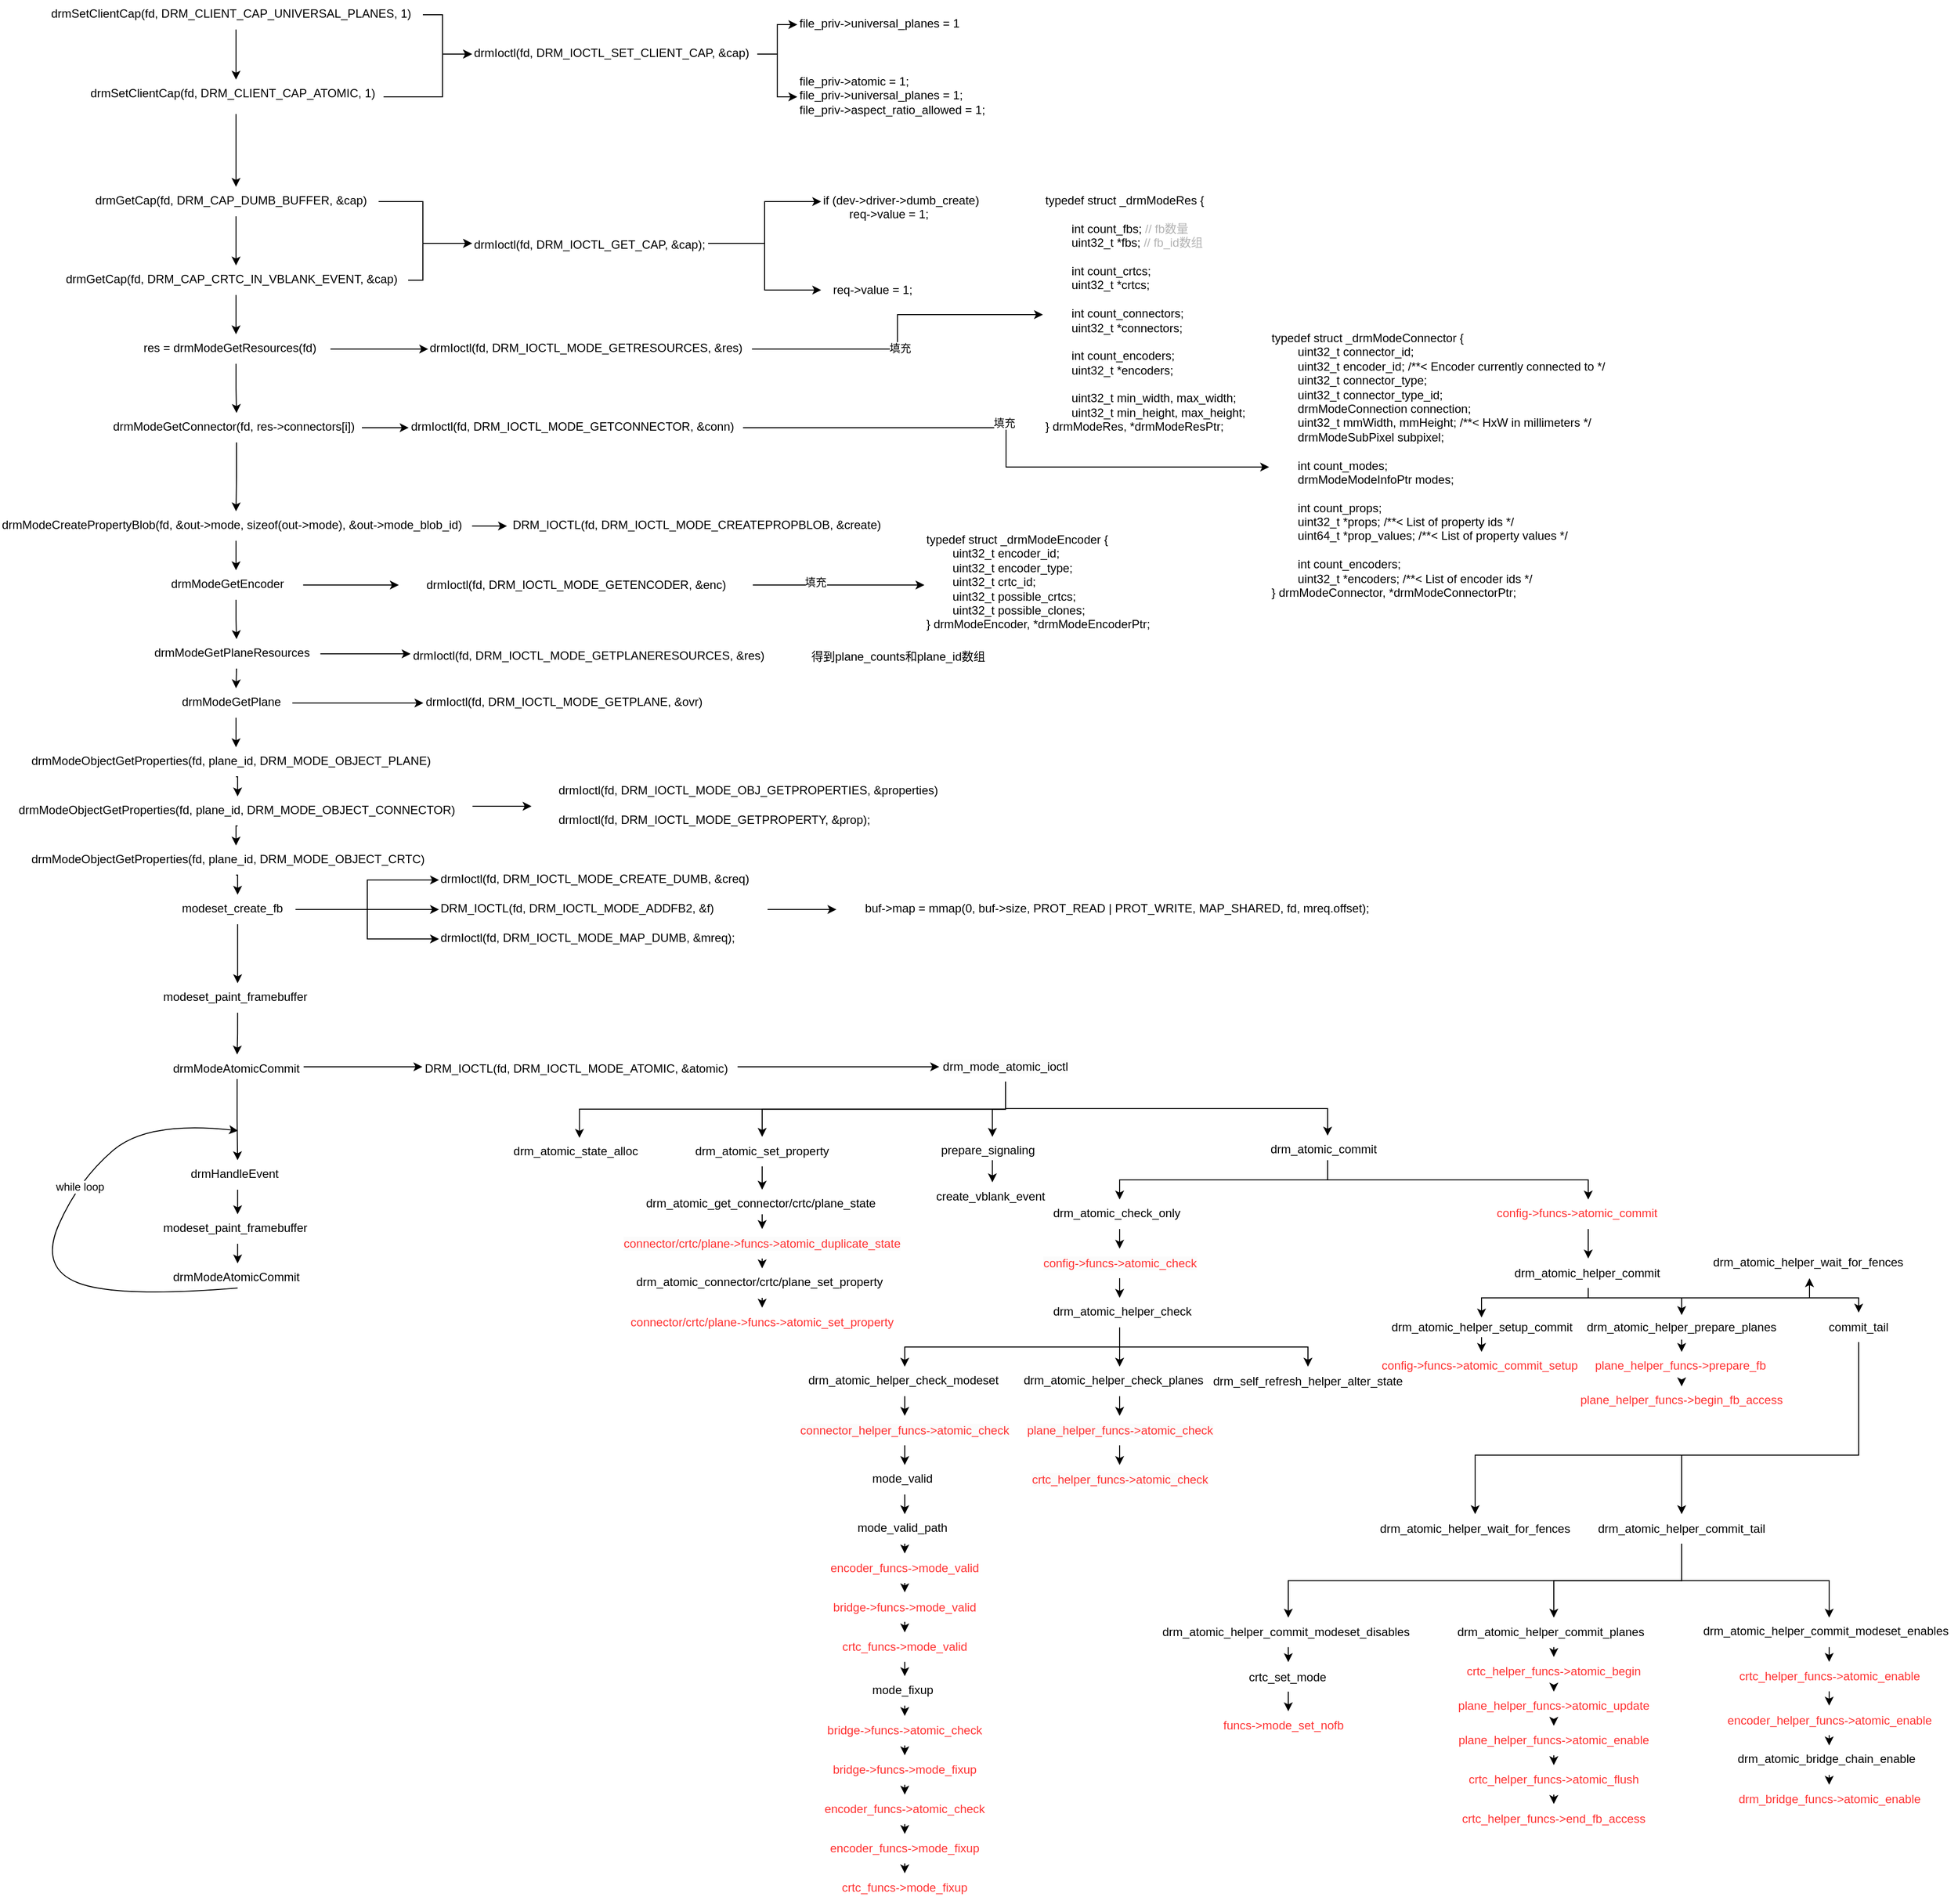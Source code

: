 <mxfile version="24.7.14">
  <diagram name="第 1 页" id="Wdx_ElfIQ2kTfjwmgPK6">
    <mxGraphModel dx="2079" dy="1802" grid="1" gridSize="10" guides="1" tooltips="1" connect="1" arrows="1" fold="1" page="1" pageScale="1" pageWidth="827" pageHeight="1169" math="0" shadow="0">
      <root>
        <mxCell id="0" />
        <mxCell id="1" parent="0" />
        <mxCell id="z1ZTVlwwsorMF4e4j1b6-2" value="&lt;div&gt;&lt;span style=&quot;background-color: initial;&quot;&gt;drm_atomic_state_alloc&lt;/span&gt;&lt;br&gt;&lt;/div&gt;" style="text;html=1;align=center;verticalAlign=middle;resizable=0;points=[];autosize=1;strokeColor=none;fillColor=none;" parent="1" vertex="1">
          <mxGeometry x="-280" y="106.25" width="150" height="30" as="geometry" />
        </mxCell>
        <mxCell id="z1ZTVlwwsorMF4e4j1b6-13" style="edgeStyle=orthogonalEdgeStyle;rounded=0;orthogonalLoop=1;jettySize=auto;html=1;entryX=0.5;entryY=0;entryDx=0;entryDy=0;" parent="1" source="z1ZTVlwwsorMF4e4j1b6-7" target="z1ZTVlwwsorMF4e4j1b6-12" edge="1">
          <mxGeometry relative="1" as="geometry">
            <Array as="points">
              <mxPoint x="560" y="150" />
              <mxPoint x="825" y="150" />
            </Array>
          </mxGeometry>
        </mxCell>
        <mxCell id="3mboC_igE18zgCTg4L_F-29" style="edgeStyle=orthogonalEdgeStyle;rounded=0;orthogonalLoop=1;jettySize=auto;html=1;exitX=0.5;exitY=1;exitDx=0;exitDy=0;entryX=0.5;entryY=0;entryDx=0;entryDy=0;" parent="1" source="z1ZTVlwwsorMF4e4j1b6-7" target="z1ZTVlwwsorMF4e4j1b6-10" edge="1">
          <mxGeometry relative="1" as="geometry" />
        </mxCell>
        <mxCell id="z1ZTVlwwsorMF4e4j1b6-7" value="drm_atomic_commit" style="text;whiteSpace=wrap;html=1;" parent="1" vertex="1">
          <mxGeometry x="500" y="105" width="120" height="25" as="geometry" />
        </mxCell>
        <mxCell id="inVT9cI3KzjuQ4xYqi-m-4" style="edgeStyle=orthogonalEdgeStyle;rounded=0;orthogonalLoop=1;jettySize=auto;html=1;exitX=0.5;exitY=1;exitDx=0;exitDy=0;entryX=0.5;entryY=0;entryDx=0;entryDy=0;" parent="1" source="z1ZTVlwwsorMF4e4j1b6-10" target="inVT9cI3KzjuQ4xYqi-m-3" edge="1">
          <mxGeometry relative="1" as="geometry" />
        </mxCell>
        <mxCell id="z1ZTVlwwsorMF4e4j1b6-10" value="drm_atomic_check_only" style="text;whiteSpace=wrap;html=1;" parent="1" vertex="1">
          <mxGeometry x="278.5" y="170" width="140" height="30" as="geometry" />
        </mxCell>
        <mxCell id="inVT9cI3KzjuQ4xYqi-m-26" style="edgeStyle=orthogonalEdgeStyle;rounded=0;orthogonalLoop=1;jettySize=auto;html=1;exitX=0.5;exitY=1;exitDx=0;exitDy=0;entryX=0.5;entryY=0;entryDx=0;entryDy=0;" parent="1" source="z1ZTVlwwsorMF4e4j1b6-12" target="inVT9cI3KzjuQ4xYqi-m-25" edge="1">
          <mxGeometry relative="1" as="geometry" />
        </mxCell>
        <mxCell id="z1ZTVlwwsorMF4e4j1b6-12" value="config-&amp;gt;funcs-&amp;gt;atomic_commit" style="text;whiteSpace=wrap;html=1;fontColor=#FF3333;" parent="1" vertex="1">
          <mxGeometry x="730" y="170" width="190" height="30" as="geometry" />
        </mxCell>
        <mxCell id="3mboC_igE18zgCTg4L_F-28" style="edgeStyle=orthogonalEdgeStyle;rounded=0;orthogonalLoop=1;jettySize=auto;html=1;exitX=0.5;exitY=1;exitDx=0;exitDy=0;entryX=0.5;entryY=0;entryDx=0;entryDy=0;" parent="1" source="59reyXUg0gu2296uByz6-4" target="3mboC_igE18zgCTg4L_F-27" edge="1">
          <mxGeometry relative="1" as="geometry" />
        </mxCell>
        <mxCell id="59reyXUg0gu2296uByz6-4" value="drm_atomic_connector/crtc/plane_set_property" style="text;whiteSpace=wrap;html=1;" parent="1" vertex="1">
          <mxGeometry x="-145" y="240" width="260" height="30" as="geometry" />
        </mxCell>
        <mxCell id="inVT9cI3KzjuQ4xYqi-m-6" style="edgeStyle=orthogonalEdgeStyle;rounded=0;orthogonalLoop=1;jettySize=auto;html=1;exitX=0.5;exitY=1;exitDx=0;exitDy=0;entryX=0.5;entryY=0;entryDx=0;entryDy=0;" parent="1" source="inVT9cI3KzjuQ4xYqi-m-3" target="inVT9cI3KzjuQ4xYqi-m-5" edge="1">
          <mxGeometry relative="1" as="geometry" />
        </mxCell>
        <mxCell id="inVT9cI3KzjuQ4xYqi-m-3" value="&lt;span style=&quot;forced-color-adjust: none; font-family: Helvetica; font-size: 12px; font-style: normal; font-variant-ligatures: normal; font-variant-caps: normal; letter-spacing: normal; orphans: 2; text-indent: 0px; text-transform: none; widows: 2; word-spacing: 0px; -webkit-text-stroke-width: 0px; white-space: nowrap; background-color: rgb(251, 251, 251); text-decoration-thickness: initial; text-decoration-style: initial; text-decoration-color: initial;&quot;&gt;&lt;font style=&quot;&quot; color=&quot;#ff3333&quot;&gt;config-&amp;gt;funcs-&amp;gt;atomic_check&lt;/font&gt;&lt;/span&gt;" style="text;html=1;align=center;verticalAlign=middle;whiteSpace=wrap;rounded=0;" parent="1" vertex="1">
          <mxGeometry x="263.5" y="220" width="170" height="30" as="geometry" />
        </mxCell>
        <mxCell id="inVT9cI3KzjuQ4xYqi-m-9" style="edgeStyle=orthogonalEdgeStyle;rounded=0;orthogonalLoop=1;jettySize=auto;html=1;exitX=0.5;exitY=1;exitDx=0;exitDy=0;entryX=0.5;entryY=0;entryDx=0;entryDy=0;" parent="1" source="inVT9cI3KzjuQ4xYqi-m-5" target="inVT9cI3KzjuQ4xYqi-m-7" edge="1">
          <mxGeometry relative="1" as="geometry" />
        </mxCell>
        <mxCell id="inVT9cI3KzjuQ4xYqi-m-10" style="edgeStyle=orthogonalEdgeStyle;rounded=0;orthogonalLoop=1;jettySize=auto;html=1;exitX=0.5;exitY=1;exitDx=0;exitDy=0;entryX=0.5;entryY=0;entryDx=0;entryDy=0;" parent="1" source="inVT9cI3KzjuQ4xYqi-m-5" target="inVT9cI3KzjuQ4xYqi-m-8" edge="1">
          <mxGeometry relative="1" as="geometry" />
        </mxCell>
        <mxCell id="3mboC_igE18zgCTg4L_F-2" style="edgeStyle=orthogonalEdgeStyle;rounded=0;orthogonalLoop=1;jettySize=auto;html=1;exitX=0.5;exitY=1;exitDx=0;exitDy=0;entryX=0.5;entryY=0;entryDx=0;entryDy=0;" parent="1" source="inVT9cI3KzjuQ4xYqi-m-5" target="3mboC_igE18zgCTg4L_F-1" edge="1">
          <mxGeometry relative="1" as="geometry" />
        </mxCell>
        <mxCell id="inVT9cI3KzjuQ4xYqi-m-5" value="drm_atomic_helper_check" style="text;whiteSpace=wrap;html=1;" parent="1" vertex="1">
          <mxGeometry x="278.5" y="270" width="140" height="30" as="geometry" />
        </mxCell>
        <mxCell id="inVT9cI3KzjuQ4xYqi-m-16" style="edgeStyle=orthogonalEdgeStyle;rounded=0;orthogonalLoop=1;jettySize=auto;html=1;exitX=0.5;exitY=1;exitDx=0;exitDy=0;entryX=0.5;entryY=0;entryDx=0;entryDy=0;" parent="1" source="inVT9cI3KzjuQ4xYqi-m-7" target="inVT9cI3KzjuQ4xYqi-m-15" edge="1">
          <mxGeometry relative="1" as="geometry" />
        </mxCell>
        <mxCell id="inVT9cI3KzjuQ4xYqi-m-7" value="drm_atomic_helper_check_modeset" style="text;whiteSpace=wrap;html=1;" parent="1" vertex="1">
          <mxGeometry x="30" y="340" width="200" height="30" as="geometry" />
        </mxCell>
        <mxCell id="inVT9cI3KzjuQ4xYqi-m-13" style="edgeStyle=orthogonalEdgeStyle;rounded=0;orthogonalLoop=1;jettySize=auto;html=1;exitX=0.5;exitY=1;exitDx=0;exitDy=0;entryX=0.5;entryY=0;entryDx=0;entryDy=0;" parent="1" source="inVT9cI3KzjuQ4xYqi-m-8" target="inVT9cI3KzjuQ4xYqi-m-11" edge="1">
          <mxGeometry relative="1" as="geometry" />
        </mxCell>
        <mxCell id="inVT9cI3KzjuQ4xYqi-m-8" value="drm_atomic_helper_check_planes" style="text;whiteSpace=wrap;html=1;" parent="1" vertex="1">
          <mxGeometry x="248.5" y="340" width="200" height="30" as="geometry" />
        </mxCell>
        <mxCell id="inVT9cI3KzjuQ4xYqi-m-14" style="edgeStyle=orthogonalEdgeStyle;rounded=0;orthogonalLoop=1;jettySize=auto;html=1;exitX=0.5;exitY=1;exitDx=0;exitDy=0;entryX=0.5;entryY=0;entryDx=0;entryDy=0;" parent="1" source="inVT9cI3KzjuQ4xYqi-m-11" target="inVT9cI3KzjuQ4xYqi-m-12" edge="1">
          <mxGeometry relative="1" as="geometry" />
        </mxCell>
        <mxCell id="inVT9cI3KzjuQ4xYqi-m-11" value="&lt;span style=&quot;forced-color-adjust: none; font-family: Helvetica; font-size: 12px; font-style: normal; font-variant-ligatures: normal; font-variant-caps: normal; letter-spacing: normal; orphans: 2; text-indent: 0px; text-transform: none; widows: 2; word-spacing: 0px; -webkit-text-stroke-width: 0px; white-space: nowrap; background-color: rgb(251, 251, 251); text-decoration-thickness: initial; text-decoration-style: initial; text-decoration-color: initial;&quot;&gt;&lt;font style=&quot;&quot; color=&quot;#ff3333&quot;&gt;plane_helper_funcs-&amp;gt;atomic_check&lt;/font&gt;&lt;/span&gt;" style="text;html=1;align=center;verticalAlign=middle;whiteSpace=wrap;rounded=0;" parent="1" vertex="1">
          <mxGeometry x="263.5" y="390" width="170" height="30" as="geometry" />
        </mxCell>
        <mxCell id="inVT9cI3KzjuQ4xYqi-m-12" value="&lt;span style=&quot;forced-color-adjust: none; font-family: Helvetica; font-size: 12px; font-style: normal; font-variant-ligatures: normal; font-variant-caps: normal; letter-spacing: normal; orphans: 2; text-indent: 0px; text-transform: none; widows: 2; word-spacing: 0px; -webkit-text-stroke-width: 0px; white-space: nowrap; background-color: rgb(251, 251, 251); text-decoration-thickness: initial; text-decoration-style: initial; text-decoration-color: initial;&quot;&gt;&lt;font style=&quot;&quot; color=&quot;#ff3333&quot;&gt;crtc_helper_funcs-&amp;gt;atomic_check&lt;/font&gt;&lt;/span&gt;" style="text;html=1;align=center;verticalAlign=middle;whiteSpace=wrap;rounded=0;" parent="1" vertex="1">
          <mxGeometry x="263.5" y="440" width="170" height="30" as="geometry" />
        </mxCell>
        <mxCell id="SGbNxjFCH1gDrcXbBLk8-2" style="edgeStyle=orthogonalEdgeStyle;rounded=0;orthogonalLoop=1;jettySize=auto;html=1;exitX=0.5;exitY=1;exitDx=0;exitDy=0;entryX=0.5;entryY=0;entryDx=0;entryDy=0;" edge="1" parent="1" source="inVT9cI3KzjuQ4xYqi-m-15" target="SGbNxjFCH1gDrcXbBLk8-1">
          <mxGeometry relative="1" as="geometry" />
        </mxCell>
        <mxCell id="inVT9cI3KzjuQ4xYqi-m-15" value="&lt;span style=&quot;forced-color-adjust: none; font-family: Helvetica; font-size: 12px; font-style: normal; font-variant-ligatures: normal; font-variant-caps: normal; letter-spacing: normal; orphans: 2; text-indent: 0px; text-transform: none; widows: 2; word-spacing: 0px; -webkit-text-stroke-width: 0px; white-space: nowrap; background-color: rgb(251, 251, 251); text-decoration-thickness: initial; text-decoration-style: initial; text-decoration-color: initial;&quot;&gt;&lt;font style=&quot;&quot; color=&quot;#ff3333&quot;&gt;connector_helper_funcs-&amp;gt;atomic_check&lt;/font&gt;&lt;/span&gt;" style="text;html=1;align=center;verticalAlign=middle;whiteSpace=wrap;rounded=0;" parent="1" vertex="1">
          <mxGeometry x="45" y="390" width="170" height="30" as="geometry" />
        </mxCell>
        <mxCell id="inVT9cI3KzjuQ4xYqi-m-28" style="edgeStyle=orthogonalEdgeStyle;rounded=0;orthogonalLoop=1;jettySize=auto;html=1;exitX=0.5;exitY=1;exitDx=0;exitDy=0;entryX=0.5;entryY=0;entryDx=0;entryDy=0;" parent="1" source="inVT9cI3KzjuQ4xYqi-m-17" target="inVT9cI3KzjuQ4xYqi-m-21" edge="1">
          <mxGeometry relative="1" as="geometry" />
        </mxCell>
        <mxCell id="inVT9cI3KzjuQ4xYqi-m-17" value="drm_atomic_helper_commit_planes" style="text;whiteSpace=wrap;html=1;verticalAlign=middle;" parent="1" vertex="1">
          <mxGeometry x="690" y="595.25" width="200" height="30" as="geometry" />
        </mxCell>
        <mxCell id="inVT9cI3KzjuQ4xYqi-m-33" style="edgeStyle=orthogonalEdgeStyle;rounded=0;orthogonalLoop=1;jettySize=auto;html=1;exitX=0.5;exitY=1;exitDx=0;exitDy=0;entryX=0.5;entryY=0;entryDx=0;entryDy=0;" parent="1" source="inVT9cI3KzjuQ4xYqi-m-18" target="inVT9cI3KzjuQ4xYqi-m-20" edge="1">
          <mxGeometry relative="1" as="geometry" />
        </mxCell>
        <mxCell id="inVT9cI3KzjuQ4xYqi-m-18" value="&lt;font color=&quot;#ff3333&quot;&gt;&lt;span style=&quot;text-wrap: nowrap;&quot;&gt;crtc_helper_funcs-&amp;gt;atomic_flush&lt;/span&gt;&lt;/font&gt;" style="text;html=1;align=center;verticalAlign=middle;whiteSpace=wrap;rounded=0;" parent="1" vertex="1">
          <mxGeometry x="705" y="745.25" width="170" height="30" as="geometry" />
        </mxCell>
        <mxCell id="inVT9cI3KzjuQ4xYqi-m-20" value="&lt;font color=&quot;#ff3333&quot;&gt;&lt;span style=&quot;text-wrap: nowrap;&quot;&gt;crtc_helper_funcs-&amp;gt;end_fb_access&lt;/span&gt;&lt;/font&gt;" style="text;html=1;align=center;verticalAlign=middle;whiteSpace=wrap;rounded=0;" parent="1" vertex="1">
          <mxGeometry x="705" y="784.75" width="170" height="30" as="geometry" />
        </mxCell>
        <mxCell id="inVT9cI3KzjuQ4xYqi-m-30" style="edgeStyle=orthogonalEdgeStyle;rounded=0;orthogonalLoop=1;jettySize=auto;html=1;exitX=0.5;exitY=1;exitDx=0;exitDy=0;entryX=0.5;entryY=0;entryDx=0;entryDy=0;" parent="1" source="inVT9cI3KzjuQ4xYqi-m-21" target="inVT9cI3KzjuQ4xYqi-m-22" edge="1">
          <mxGeometry relative="1" as="geometry" />
        </mxCell>
        <mxCell id="inVT9cI3KzjuQ4xYqi-m-21" value="&lt;font color=&quot;#ff3333&quot;&gt;&lt;span style=&quot;text-wrap: nowrap;&quot;&gt;crtc_helper_funcs-&amp;gt;atomic_begin&lt;/span&gt;&lt;/font&gt;" style="text;html=1;align=center;verticalAlign=middle;whiteSpace=wrap;rounded=0;" parent="1" vertex="1">
          <mxGeometry x="705" y="635.25" width="170" height="30" as="geometry" />
        </mxCell>
        <mxCell id="inVT9cI3KzjuQ4xYqi-m-31" style="edgeStyle=orthogonalEdgeStyle;rounded=0;orthogonalLoop=1;jettySize=auto;html=1;exitX=0.5;exitY=1;exitDx=0;exitDy=0;entryX=0.5;entryY=0;entryDx=0;entryDy=0;" parent="1" source="inVT9cI3KzjuQ4xYqi-m-22" target="inVT9cI3KzjuQ4xYqi-m-23" edge="1">
          <mxGeometry relative="1" as="geometry" />
        </mxCell>
        <mxCell id="inVT9cI3KzjuQ4xYqi-m-22" value="&lt;font color=&quot;#ff3333&quot;&gt;&lt;span style=&quot;text-wrap: nowrap;&quot;&gt;&lt;span style=&quot;font-weight: normal;&quot;&gt;plane_helper_funcs-&amp;gt;atomic_update&lt;/span&gt;&lt;/span&gt;&lt;/font&gt;" style="text;html=1;align=center;verticalAlign=middle;whiteSpace=wrap;rounded=0;fontStyle=1" parent="1" vertex="1">
          <mxGeometry x="705" y="670.5" width="170" height="29.5" as="geometry" />
        </mxCell>
        <mxCell id="inVT9cI3KzjuQ4xYqi-m-32" style="edgeStyle=orthogonalEdgeStyle;rounded=0;orthogonalLoop=1;jettySize=auto;html=1;exitX=0.5;exitY=1;exitDx=0;exitDy=0;entryX=0.5;entryY=0;entryDx=0;entryDy=0;" parent="1" source="inVT9cI3KzjuQ4xYqi-m-23" target="inVT9cI3KzjuQ4xYqi-m-18" edge="1">
          <mxGeometry relative="1" as="geometry" />
        </mxCell>
        <mxCell id="inVT9cI3KzjuQ4xYqi-m-23" value="&lt;font color=&quot;#ff3333&quot;&gt;&lt;span style=&quot;text-wrap: nowrap;&quot;&gt;plane&lt;/span&gt;&lt;/font&gt;&lt;span style=&quot;text-wrap: nowrap; color: rgb(255, 51, 51); background-color: initial;&quot;&gt;_helper_funcs-&amp;gt;atomic_enable&lt;/span&gt;" style="text;html=1;align=center;verticalAlign=middle;whiteSpace=wrap;rounded=0;" parent="1" vertex="1">
          <mxGeometry x="705" y="705.25" width="170" height="30" as="geometry" />
        </mxCell>
        <mxCell id="3mboC_igE18zgCTg4L_F-31" style="edgeStyle=orthogonalEdgeStyle;rounded=0;orthogonalLoop=1;jettySize=auto;html=1;exitX=0.5;exitY=1;exitDx=0;exitDy=0;entryX=0.5;entryY=0;entryDx=0;entryDy=0;" parent="1" source="inVT9cI3KzjuQ4xYqi-m-25" target="inVT9cI3KzjuQ4xYqi-m-40" edge="1">
          <mxGeometry relative="1" as="geometry">
            <Array as="points">
              <mxPoint x="825" y="270" />
              <mxPoint x="717" y="270" />
            </Array>
          </mxGeometry>
        </mxCell>
        <mxCell id="3mboC_igE18zgCTg4L_F-34" style="edgeStyle=orthogonalEdgeStyle;rounded=0;orthogonalLoop=1;jettySize=auto;html=1;exitX=0.5;exitY=1;exitDx=0;exitDy=0;entryX=0.5;entryY=0;entryDx=0;entryDy=0;" parent="1" source="inVT9cI3KzjuQ4xYqi-m-25" target="inVT9cI3KzjuQ4xYqi-m-34" edge="1">
          <mxGeometry relative="1" as="geometry">
            <Array as="points">
              <mxPoint x="825" y="270" />
              <mxPoint x="1100" y="270" />
            </Array>
          </mxGeometry>
        </mxCell>
        <mxCell id="3mboC_igE18zgCTg4L_F-39" style="edgeStyle=orthogonalEdgeStyle;rounded=0;orthogonalLoop=1;jettySize=auto;html=1;exitX=0.5;exitY=1;exitDx=0;exitDy=0;entryX=0.5;entryY=0;entryDx=0;entryDy=0;" parent="1" source="inVT9cI3KzjuQ4xYqi-m-25" target="3mboC_igE18zgCTg4L_F-38" edge="1">
          <mxGeometry relative="1" as="geometry">
            <Array as="points">
              <mxPoint x="825" y="270" />
              <mxPoint x="920" y="270" />
            </Array>
          </mxGeometry>
        </mxCell>
        <mxCell id="3mboC_igE18zgCTg4L_F-43" style="edgeStyle=orthogonalEdgeStyle;rounded=0;orthogonalLoop=1;jettySize=auto;html=1;exitX=0.5;exitY=1;exitDx=0;exitDy=0;entryX=0.5;entryY=1;entryDx=0;entryDy=0;" parent="1" source="inVT9cI3KzjuQ4xYqi-m-25" target="3mboC_igE18zgCTg4L_F-42" edge="1">
          <mxGeometry relative="1" as="geometry">
            <Array as="points">
              <mxPoint x="825" y="270" />
              <mxPoint x="1050" y="270" />
            </Array>
          </mxGeometry>
        </mxCell>
        <mxCell id="inVT9cI3KzjuQ4xYqi-m-25" value="&lt;span style=&quot;text-align: center; text-wrap: nowrap;&quot;&gt;drm_atomic_helper_commit&lt;/span&gt;" style="text;whiteSpace=wrap;html=1;verticalAlign=middle;" parent="1" vertex="1">
          <mxGeometry x="747.5" y="230" width="155" height="30" as="geometry" />
        </mxCell>
        <mxCell id="ozSf_emoWEw6sIMOIEAe-100" style="edgeStyle=orthogonalEdgeStyle;rounded=0;orthogonalLoop=1;jettySize=auto;html=1;exitX=0.5;exitY=1;exitDx=0;exitDy=0;entryX=0.5;entryY=0;entryDx=0;entryDy=0;" parent="1" source="inVT9cI3KzjuQ4xYqi-m-34" target="3mboC_igE18zgCTg4L_F-44" edge="1">
          <mxGeometry relative="1" as="geometry">
            <Array as="points">
              <mxPoint x="1100" y="430" />
              <mxPoint x="710" y="430" />
            </Array>
          </mxGeometry>
        </mxCell>
        <mxCell id="ozSf_emoWEw6sIMOIEAe-103" style="edgeStyle=orthogonalEdgeStyle;rounded=0;orthogonalLoop=1;jettySize=auto;html=1;exitX=0.5;exitY=1;exitDx=0;exitDy=0;entryX=0.5;entryY=0;entryDx=0;entryDy=0;" parent="1" source="inVT9cI3KzjuQ4xYqi-m-34" target="inVT9cI3KzjuQ4xYqi-m-37" edge="1">
          <mxGeometry relative="1" as="geometry">
            <Array as="points">
              <mxPoint x="1100" y="430" />
              <mxPoint x="920" y="430" />
            </Array>
          </mxGeometry>
        </mxCell>
        <mxCell id="inVT9cI3KzjuQ4xYqi-m-34" value="commit_tail" style="text;whiteSpace=wrap;html=1;align=center;verticalAlign=middle;" parent="1" vertex="1">
          <mxGeometry x="1065" y="285" width="70" height="30" as="geometry" />
        </mxCell>
        <mxCell id="ozSf_emoWEw6sIMOIEAe-4" style="edgeStyle=orthogonalEdgeStyle;rounded=0;orthogonalLoop=1;jettySize=auto;html=1;exitX=0.5;exitY=1;exitDx=0;exitDy=0;entryX=0.5;entryY=0;entryDx=0;entryDy=0;" parent="1" source="inVT9cI3KzjuQ4xYqi-m-37" target="inVT9cI3KzjuQ4xYqi-m-17" edge="1">
          <mxGeometry relative="1" as="geometry" />
        </mxCell>
        <mxCell id="ozSf_emoWEw6sIMOIEAe-5" style="edgeStyle=orthogonalEdgeStyle;rounded=0;orthogonalLoop=1;jettySize=auto;html=1;exitX=0.5;exitY=1;exitDx=0;exitDy=0;entryX=0.5;entryY=0;entryDx=0;entryDy=0;" parent="1" source="inVT9cI3KzjuQ4xYqi-m-37" target="3mboC_igE18zgCTg4L_F-45" edge="1">
          <mxGeometry relative="1" as="geometry" />
        </mxCell>
        <mxCell id="SGbNxjFCH1gDrcXbBLk8-26" style="edgeStyle=orthogonalEdgeStyle;rounded=0;orthogonalLoop=1;jettySize=auto;html=1;exitX=0.5;exitY=1;exitDx=0;exitDy=0;entryX=0.5;entryY=0;entryDx=0;entryDy=0;" edge="1" parent="1" source="inVT9cI3KzjuQ4xYqi-m-37" target="SGbNxjFCH1gDrcXbBLk8-25">
          <mxGeometry relative="1" as="geometry" />
        </mxCell>
        <mxCell id="inVT9cI3KzjuQ4xYqi-m-37" value="drm_atomic_helper_commit_tail" style="text;whiteSpace=wrap;html=1;align=center;verticalAlign=middle;" parent="1" vertex="1">
          <mxGeometry x="830" y="490" width="180" height="30" as="geometry" />
        </mxCell>
        <mxCell id="3mboC_igE18zgCTg4L_F-32" style="edgeStyle=orthogonalEdgeStyle;rounded=0;orthogonalLoop=1;jettySize=auto;html=1;exitX=0.5;exitY=1;exitDx=0;exitDy=0;entryX=0.5;entryY=0;entryDx=0;entryDy=0;" parent="1" source="inVT9cI3KzjuQ4xYqi-m-40" target="inVT9cI3KzjuQ4xYqi-m-42" edge="1">
          <mxGeometry relative="1" as="geometry" />
        </mxCell>
        <mxCell id="inVT9cI3KzjuQ4xYqi-m-40" value="drm_atomic_helper_setup_commit" style="text;whiteSpace=wrap;html=1;verticalAlign=middle;align=center;" parent="1" vertex="1">
          <mxGeometry x="616.5" y="290" width="200" height="20" as="geometry" />
        </mxCell>
        <mxCell id="inVT9cI3KzjuQ4xYqi-m-42" value="config-&amp;gt;funcs-&amp;gt;atomic_commit_setup" style="text;whiteSpace=wrap;html=1;fontColor=#FF3333;" parent="1" vertex="1">
          <mxGeometry x="613" y="325" width="207" height="30" as="geometry" />
        </mxCell>
        <mxCell id="3mboC_igE18zgCTg4L_F-1" value="drm_self_refresh_helper_alter_state" style="text;whiteSpace=wrap;html=1;align=center;verticalAlign=middle;" parent="1" vertex="1">
          <mxGeometry x="440" y="340" width="200" height="30" as="geometry" />
        </mxCell>
        <mxCell id="3mboC_igE18zgCTg4L_F-8" style="edgeStyle=orthogonalEdgeStyle;rounded=0;orthogonalLoop=1;jettySize=auto;html=1;exitX=0.5;exitY=1;exitDx=0;exitDy=0;entryX=0.5;entryY=0;entryDx=0;entryDy=0;" parent="1" source="3mboC_igE18zgCTg4L_F-4" target="z1ZTVlwwsorMF4e4j1b6-7" edge="1">
          <mxGeometry relative="1" as="geometry" />
        </mxCell>
        <mxCell id="3mboC_igE18zgCTg4L_F-10" style="edgeStyle=orthogonalEdgeStyle;rounded=0;orthogonalLoop=1;jettySize=auto;html=1;exitX=0.5;exitY=1;exitDx=0;exitDy=0;entryX=0.5;entryY=0;entryDx=0;entryDy=0;" parent="1" source="3mboC_igE18zgCTg4L_F-4" target="3mboC_igE18zgCTg4L_F-9" edge="1">
          <mxGeometry relative="1" as="geometry" />
        </mxCell>
        <mxCell id="OpuFSFoiAB805dbF5H-I-2" style="edgeStyle=orthogonalEdgeStyle;rounded=0;orthogonalLoop=1;jettySize=auto;html=1;exitX=0.5;exitY=1;exitDx=0;exitDy=0;entryX=0.5;entryY=0;entryDx=0;entryDy=0;" parent="1" source="3mboC_igE18zgCTg4L_F-4" target="OpuFSFoiAB805dbF5H-I-1" edge="1">
          <mxGeometry relative="1" as="geometry" />
        </mxCell>
        <mxCell id="3mboC_igE18zgCTg4L_F-4" value="&lt;span style=&quot;color: rgb(0, 0, 0); font-family: Helvetica; font-size: 12px; font-style: normal; font-variant-ligatures: normal; font-variant-caps: normal; font-weight: 400; letter-spacing: normal; orphans: 2; text-align: center; text-indent: 0px; text-transform: none; widows: 2; word-spacing: 0px; -webkit-text-stroke-width: 0px; white-space: nowrap; background-color: rgb(251, 251, 251); text-decoration-thickness: initial; text-decoration-style: initial; text-decoration-color: initial; display: inline !important; float: none;&quot;&gt;drm_mode_atomic_ioctl&lt;/span&gt;" style="text;html=1;align=center;verticalAlign=middle;whiteSpace=wrap;rounded=0;" parent="1" vertex="1">
          <mxGeometry x="165" y="20" width="135" height="30" as="geometry" />
        </mxCell>
        <mxCell id="3mboC_igE18zgCTg4L_F-22" style="edgeStyle=orthogonalEdgeStyle;rounded=0;orthogonalLoop=1;jettySize=auto;html=1;exitX=0.5;exitY=1;exitDx=0;exitDy=0;entryX=0.5;entryY=0;entryDx=0;entryDy=0;" parent="1" source="3mboC_igE18zgCTg4L_F-9" target="3mboC_igE18zgCTg4L_F-21" edge="1">
          <mxGeometry relative="1" as="geometry" />
        </mxCell>
        <mxCell id="3mboC_igE18zgCTg4L_F-9" value="&lt;span style=&quot;text-wrap: nowrap;&quot;&gt;drm_atomic_set_property&lt;/span&gt;" style="text;html=1;align=center;verticalAlign=middle;whiteSpace=wrap;rounded=0;" parent="1" vertex="1">
          <mxGeometry x="-90" y="106.25" width="150" height="30" as="geometry" />
        </mxCell>
        <mxCell id="3mboC_igE18zgCTg4L_F-13" style="edgeStyle=orthogonalEdgeStyle;rounded=0;orthogonalLoop=1;jettySize=auto;html=1;exitX=0.5;exitY=1;exitDx=0;exitDy=0;entryX=0.528;entryY=0.032;entryDx=0;entryDy=0;entryPerimeter=0;" parent="1" source="3mboC_igE18zgCTg4L_F-4" target="z1ZTVlwwsorMF4e4j1b6-2" edge="1">
          <mxGeometry relative="1" as="geometry" />
        </mxCell>
        <mxCell id="3mboC_igE18zgCTg4L_F-24" style="edgeStyle=orthogonalEdgeStyle;rounded=0;orthogonalLoop=1;jettySize=auto;html=1;exitX=0.5;exitY=1;exitDx=0;exitDy=0;entryX=0.5;entryY=0;entryDx=0;entryDy=0;" parent="1" source="3mboC_igE18zgCTg4L_F-21" target="3mboC_igE18zgCTg4L_F-23" edge="1">
          <mxGeometry relative="1" as="geometry" />
        </mxCell>
        <mxCell id="3mboC_igE18zgCTg4L_F-21" value="drm_atomic_get_connector/crtc/plane_state" style="text;whiteSpace=wrap;html=1;" parent="1" vertex="1">
          <mxGeometry x="-135" y="160" width="240" height="25" as="geometry" />
        </mxCell>
        <mxCell id="3mboC_igE18zgCTg4L_F-26" style="edgeStyle=orthogonalEdgeStyle;rounded=0;orthogonalLoop=1;jettySize=auto;html=1;exitX=0.5;exitY=1;exitDx=0;exitDy=0;entryX=0.5;entryY=0;entryDx=0;entryDy=0;" parent="1" source="3mboC_igE18zgCTg4L_F-23" target="59reyXUg0gu2296uByz6-4" edge="1">
          <mxGeometry relative="1" as="geometry" />
        </mxCell>
        <mxCell id="3mboC_igE18zgCTg4L_F-23" value="&lt;span style=&quot;forced-color-adjust: none; font-family: Helvetica; font-size: 12px; font-style: normal; font-variant-ligatures: normal; font-variant-caps: normal; letter-spacing: normal; orphans: 2; text-indent: 0px; text-transform: none; widows: 2; word-spacing: 0px; -webkit-text-stroke-width: 0px; white-space: nowrap; background-color: rgb(251, 251, 251); text-decoration-thickness: initial; text-decoration-style: initial; text-decoration-color: initial;&quot;&gt;&lt;font style=&quot;&quot; color=&quot;#ff3333&quot;&gt;connector/crtc/plane-&amp;gt;funcs-&amp;gt;atomic_duplicate_state&lt;/font&gt;&lt;/span&gt;" style="text;html=1;align=center;verticalAlign=middle;whiteSpace=wrap;rounded=0;" parent="1" vertex="1">
          <mxGeometry x="-130" y="200" width="230" height="30" as="geometry" />
        </mxCell>
        <mxCell id="3mboC_igE18zgCTg4L_F-27" value="connector/crtc/plane-&amp;gt;funcs-&amp;gt;atomic_set_property" style="text;html=1;align=center;verticalAlign=middle;whiteSpace=wrap;rounded=0;fontColor=#FF3333;" parent="1" vertex="1">
          <mxGeometry x="-155" y="280" width="280" height="30" as="geometry" />
        </mxCell>
        <mxCell id="3mboC_igE18zgCTg4L_F-41" style="edgeStyle=orthogonalEdgeStyle;rounded=0;orthogonalLoop=1;jettySize=auto;html=1;exitX=0.5;exitY=1;exitDx=0;exitDy=0;entryX=0.5;entryY=0;entryDx=0;entryDy=0;" parent="1" source="3mboC_igE18zgCTg4L_F-38" target="3mboC_igE18zgCTg4L_F-40" edge="1">
          <mxGeometry relative="1" as="geometry" />
        </mxCell>
        <mxCell id="3mboC_igE18zgCTg4L_F-38" value="drm_atomic_helper_prepare_planes" style="text;whiteSpace=wrap;html=1;align=center;verticalAlign=middle;" parent="1" vertex="1">
          <mxGeometry x="820" y="287.5" width="200" height="25" as="geometry" />
        </mxCell>
        <mxCell id="ozSf_emoWEw6sIMOIEAe-101" style="edgeStyle=orthogonalEdgeStyle;rounded=0;orthogonalLoop=1;jettySize=auto;html=1;exitX=0.5;exitY=1;exitDx=0;exitDy=0;entryX=0.5;entryY=0;entryDx=0;entryDy=0;" parent="1" source="3mboC_igE18zgCTg4L_F-40" target="ozSf_emoWEw6sIMOIEAe-99" edge="1">
          <mxGeometry relative="1" as="geometry" />
        </mxCell>
        <mxCell id="3mboC_igE18zgCTg4L_F-40" value="plane_helper_funcs-&amp;gt;prepare_fb" style="text;whiteSpace=wrap;html=1;fontColor=#FF3333;" parent="1" vertex="1">
          <mxGeometry x="830" y="325" width="180" height="30" as="geometry" />
        </mxCell>
        <mxCell id="3mboC_igE18zgCTg4L_F-42" value="drm_atomic_helper_wait_for_fences" style="text;whiteSpace=wrap;html=1;" parent="1" vertex="1">
          <mxGeometry x="950" y="220" width="200" height="30" as="geometry" />
        </mxCell>
        <mxCell id="3mboC_igE18zgCTg4L_F-44" value="drm_atomic_helper_wait_for_fences" style="text;whiteSpace=wrap;html=1;align=center;verticalAlign=middle;" parent="1" vertex="1">
          <mxGeometry x="620" y="490" width="180" height="30" as="geometry" />
        </mxCell>
        <mxCell id="3mboC_igE18zgCTg4L_F-53" style="edgeStyle=orthogonalEdgeStyle;rounded=0;orthogonalLoop=1;jettySize=auto;html=1;exitX=0.5;exitY=1;exitDx=0;exitDy=0;entryX=0.5;entryY=0;entryDx=0;entryDy=0;" parent="1" source="3mboC_igE18zgCTg4L_F-45" target="3mboC_igE18zgCTg4L_F-51" edge="1">
          <mxGeometry relative="1" as="geometry" />
        </mxCell>
        <mxCell id="3mboC_igE18zgCTg4L_F-45" value="drm_atomic_helper_commit_modeset_enables" style="text;whiteSpace=wrap;html=1;" parent="1" vertex="1">
          <mxGeometry x="940" y="595.25" width="260" height="30" as="geometry" />
        </mxCell>
        <mxCell id="3mboC_igE18zgCTg4L_F-54" style="edgeStyle=orthogonalEdgeStyle;rounded=0;orthogonalLoop=1;jettySize=auto;html=1;exitX=0.5;exitY=1;exitDx=0;exitDy=0;entryX=0.5;entryY=0;entryDx=0;entryDy=0;" parent="1" source="3mboC_igE18zgCTg4L_F-51" target="3mboC_igE18zgCTg4L_F-52" edge="1">
          <mxGeometry relative="1" as="geometry" />
        </mxCell>
        <mxCell id="3mboC_igE18zgCTg4L_F-51" value="&lt;font color=&quot;#ff3333&quot;&gt;&lt;span style=&quot;text-wrap: nowrap;&quot;&gt;crtc_helper_funcs-&amp;gt;atomic_enable&lt;/span&gt;&lt;/font&gt;" style="text;html=1;align=center;verticalAlign=middle;whiteSpace=wrap;rounded=0;" parent="1" vertex="1">
          <mxGeometry x="972.5" y="640.25" width="195" height="30" as="geometry" />
        </mxCell>
        <mxCell id="3mboC_igE18zgCTg4L_F-56" style="edgeStyle=orthogonalEdgeStyle;rounded=0;orthogonalLoop=1;jettySize=auto;html=1;exitX=0.5;exitY=1;exitDx=0;exitDy=0;entryX=0.5;entryY=0;entryDx=0;entryDy=0;" parent="1" source="3mboC_igE18zgCTg4L_F-52" target="3mboC_igE18zgCTg4L_F-55" edge="1">
          <mxGeometry relative="1" as="geometry" />
        </mxCell>
        <mxCell id="3mboC_igE18zgCTg4L_F-52" value="&lt;font color=&quot;#ff3333&quot;&gt;&lt;span style=&quot;text-wrap: nowrap;&quot;&gt;encoder_helper_funcs-&amp;gt;atomic_enable&lt;/span&gt;&lt;/font&gt;" style="text;html=1;align=center;verticalAlign=middle;whiteSpace=wrap;rounded=0;" parent="1" vertex="1">
          <mxGeometry x="972.5" y="684.75" width="195" height="30" as="geometry" />
        </mxCell>
        <mxCell id="3mboC_igE18zgCTg4L_F-58" style="edgeStyle=orthogonalEdgeStyle;rounded=0;orthogonalLoop=1;jettySize=auto;html=1;exitX=0.5;exitY=1;exitDx=0;exitDy=0;entryX=0.5;entryY=0;entryDx=0;entryDy=0;" parent="1" source="3mboC_igE18zgCTg4L_F-55" target="3mboC_igE18zgCTg4L_F-57" edge="1">
          <mxGeometry relative="1" as="geometry" />
        </mxCell>
        <mxCell id="3mboC_igE18zgCTg4L_F-55" value="drm_atomic_bridge_chain_enable" style="text;whiteSpace=wrap;html=1;" parent="1" vertex="1">
          <mxGeometry x="975" y="725.25" width="190" height="30" as="geometry" />
        </mxCell>
        <mxCell id="3mboC_igE18zgCTg4L_F-57" value="&lt;font color=&quot;#ff3333&quot;&gt;&lt;span style=&quot;text-wrap: nowrap;&quot;&gt;drm_bridge_funcs-&amp;gt;atomic_enable&lt;/span&gt;&lt;/font&gt;" style="text;html=1;align=center;verticalAlign=middle;whiteSpace=wrap;rounded=0;" parent="1" vertex="1">
          <mxGeometry x="972.5" y="765.25" width="195" height="30" as="geometry" />
        </mxCell>
        <mxCell id="ozSf_emoWEw6sIMOIEAe-32" style="edgeStyle=orthogonalEdgeStyle;rounded=0;orthogonalLoop=1;jettySize=auto;html=1;exitX=0.5;exitY=1;exitDx=0;exitDy=0;entryX=0.5;entryY=0;entryDx=0;entryDy=0;" parent="1" source="ozSf_emoWEw6sIMOIEAe-1" target="ozSf_emoWEw6sIMOIEAe-7" edge="1">
          <mxGeometry relative="1" as="geometry" />
        </mxCell>
        <mxCell id="ozSf_emoWEw6sIMOIEAe-40" style="edgeStyle=orthogonalEdgeStyle;rounded=0;orthogonalLoop=1;jettySize=auto;html=1;exitX=1;exitY=0.5;exitDx=0;exitDy=0;entryX=0;entryY=0.5;entryDx=0;entryDy=0;" parent="1" source="ozSf_emoWEw6sIMOIEAe-1" target="ozSf_emoWEw6sIMOIEAe-21" edge="1">
          <mxGeometry relative="1" as="geometry">
            <Array as="points">
              <mxPoint x="-340" y="-1035" />
              <mxPoint x="-340" y="-995" />
            </Array>
          </mxGeometry>
        </mxCell>
        <mxCell id="ozSf_emoWEw6sIMOIEAe-1" value="drmSetClientCap(fd, DRM_CLIENT_CAP_UNIVERSAL_PLANES, 1)" style="text;whiteSpace=wrap;html=1;" parent="1" vertex="1">
          <mxGeometry x="-740" y="-1050" width="380" height="30" as="geometry" />
        </mxCell>
        <mxCell id="ozSf_emoWEw6sIMOIEAe-6" value="file_priv-&amp;gt;universal_planes = 1" style="text;whiteSpace=wrap;html=1;" parent="1" vertex="1">
          <mxGeometry x="20.75" y="-1040" width="181.5" height="30" as="geometry" />
        </mxCell>
        <mxCell id="ozSf_emoWEw6sIMOIEAe-25" style="edgeStyle=orthogonalEdgeStyle;rounded=0;orthogonalLoop=1;jettySize=auto;html=1;exitX=1;exitY=0.5;exitDx=0;exitDy=0;entryX=0;entryY=0.5;entryDx=0;entryDy=0;" parent="1" source="ozSf_emoWEw6sIMOIEAe-7" target="ozSf_emoWEw6sIMOIEAe-21" edge="1">
          <mxGeometry relative="1" as="geometry">
            <Array as="points">
              <mxPoint x="-340" y="-951" />
              <mxPoint x="-340" y="-995" />
            </Array>
          </mxGeometry>
        </mxCell>
        <mxCell id="ozSf_emoWEw6sIMOIEAe-33" style="edgeStyle=orthogonalEdgeStyle;rounded=0;orthogonalLoop=1;jettySize=auto;html=1;exitX=0.5;exitY=1;exitDx=0;exitDy=0;entryX=0.5;entryY=0;entryDx=0;entryDy=0;" parent="1" source="ozSf_emoWEw6sIMOIEAe-7" target="ozSf_emoWEw6sIMOIEAe-13" edge="1">
          <mxGeometry relative="1" as="geometry" />
        </mxCell>
        <mxCell id="ozSf_emoWEw6sIMOIEAe-7" value="drmSetClientCap(fd, DRM_CLIENT_CAP_ATOMIC, 1)" style="text;whiteSpace=wrap;html=1;" parent="1" vertex="1">
          <mxGeometry x="-700" y="-969" width="300" height="35" as="geometry" />
        </mxCell>
        <mxCell id="ozSf_emoWEw6sIMOIEAe-10" value="file_priv-&amp;gt;atomic = 1;&lt;br&gt;file_priv-&amp;gt;universal_planes = 1;&lt;br&gt;file_priv-&amp;gt;aspect_ratio_allowed = 1;" style="text;whiteSpace=wrap;html=1;" parent="1" vertex="1">
          <mxGeometry x="20.75" y="-981.5" width="204.25" height="60" as="geometry" />
        </mxCell>
        <mxCell id="ozSf_emoWEw6sIMOIEAe-37" style="edgeStyle=orthogonalEdgeStyle;rounded=0;orthogonalLoop=1;jettySize=auto;html=1;exitX=1;exitY=0.5;exitDx=0;exitDy=0;entryX=0;entryY=0.5;entryDx=0;entryDy=0;" parent="1" source="ozSf_emoWEw6sIMOIEAe-13" target="ozSf_emoWEw6sIMOIEAe-18" edge="1">
          <mxGeometry relative="1" as="geometry">
            <Array as="points">
              <mxPoint x="-360" y="-845" />
              <mxPoint x="-360" y="-803" />
            </Array>
          </mxGeometry>
        </mxCell>
        <mxCell id="ozSf_emoWEw6sIMOIEAe-39" style="edgeStyle=orthogonalEdgeStyle;rounded=0;orthogonalLoop=1;jettySize=auto;html=1;exitX=0.5;exitY=1;exitDx=0;exitDy=0;entryX=0.5;entryY=0;entryDx=0;entryDy=0;" parent="1" source="ozSf_emoWEw6sIMOIEAe-13" target="ozSf_emoWEw6sIMOIEAe-17" edge="1">
          <mxGeometry relative="1" as="geometry" />
        </mxCell>
        <mxCell id="ozSf_emoWEw6sIMOIEAe-13" value="drmGetCap(fd, DRM_CAP_DUMB_BUFFER, &amp;cap)" style="text;whiteSpace=wrap;html=1;" parent="1" vertex="1">
          <mxGeometry x="-695" y="-860" width="290" height="30" as="geometry" />
        </mxCell>
        <mxCell id="ozSf_emoWEw6sIMOIEAe-15" value="if (dev-&amp;gt;driver-&amp;gt;dumb_create)&lt;div&gt;&lt;span style=&quot;white-space: pre;&quot;&gt;&#x9;&lt;/span&gt;req-&amp;gt;value = 1;&lt;br&gt;&lt;div&gt;&lt;br&gt;&lt;div&gt;&lt;br&gt;&lt;/div&gt;&lt;/div&gt;&lt;/div&gt;" style="text;whiteSpace=wrap;html=1;" parent="1" vertex="1">
          <mxGeometry x="45" y="-860" width="180" height="30" as="geometry" />
        </mxCell>
        <mxCell id="ozSf_emoWEw6sIMOIEAe-38" style="edgeStyle=orthogonalEdgeStyle;rounded=0;orthogonalLoop=1;jettySize=auto;html=1;exitX=1;exitY=0.5;exitDx=0;exitDy=0;entryX=0;entryY=0.5;entryDx=0;entryDy=0;" parent="1" source="ozSf_emoWEw6sIMOIEAe-17" target="ozSf_emoWEw6sIMOIEAe-18" edge="1">
          <mxGeometry relative="1" as="geometry">
            <Array as="points">
              <mxPoint x="-360" y="-765" />
              <mxPoint x="-360" y="-803" />
            </Array>
          </mxGeometry>
        </mxCell>
        <mxCell id="ozSf_emoWEw6sIMOIEAe-69" style="edgeStyle=orthogonalEdgeStyle;rounded=0;orthogonalLoop=1;jettySize=auto;html=1;exitX=0.5;exitY=1;exitDx=0;exitDy=0;entryX=0.5;entryY=0;entryDx=0;entryDy=0;" parent="1" source="ozSf_emoWEw6sIMOIEAe-17" target="ozSf_emoWEw6sIMOIEAe-41" edge="1">
          <mxGeometry relative="1" as="geometry" />
        </mxCell>
        <mxCell id="ozSf_emoWEw6sIMOIEAe-17" value="drmGetCap(fd, DRM_CAP_CRTC_IN_VBLANK_EVENT, &amp;cap)" style="text;whiteSpace=wrap;html=1;" parent="1" vertex="1">
          <mxGeometry x="-725" y="-780" width="350" height="30" as="geometry" />
        </mxCell>
        <mxCell id="ozSf_emoWEw6sIMOIEAe-28" style="edgeStyle=orthogonalEdgeStyle;rounded=0;orthogonalLoop=1;jettySize=auto;html=1;exitX=1;exitY=0.5;exitDx=0;exitDy=0;entryX=0;entryY=0.5;entryDx=0;entryDy=0;" parent="1" source="ozSf_emoWEw6sIMOIEAe-18" target="ozSf_emoWEw6sIMOIEAe-15" edge="1">
          <mxGeometry relative="1" as="geometry" />
        </mxCell>
        <mxCell id="ozSf_emoWEw6sIMOIEAe-31" style="edgeStyle=orthogonalEdgeStyle;rounded=0;orthogonalLoop=1;jettySize=auto;html=1;exitX=1;exitY=0.5;exitDx=0;exitDy=0;entryX=0;entryY=0.5;entryDx=0;entryDy=0;" parent="1" source="ozSf_emoWEw6sIMOIEAe-18" target="ozSf_emoWEw6sIMOIEAe-30" edge="1">
          <mxGeometry relative="1" as="geometry" />
        </mxCell>
        <mxCell id="ozSf_emoWEw6sIMOIEAe-18" value="drmIoctl(fd, DRM_IOCTL_GET_CAP, &amp;cap);" style="text;whiteSpace=wrap;html=1;" parent="1" vertex="1">
          <mxGeometry x="-310" y="-815" width="240" height="25" as="geometry" />
        </mxCell>
        <mxCell id="ozSf_emoWEw6sIMOIEAe-26" style="edgeStyle=orthogonalEdgeStyle;rounded=0;orthogonalLoop=1;jettySize=auto;html=1;exitX=1;exitY=0.5;exitDx=0;exitDy=0;entryX=0;entryY=0.5;entryDx=0;entryDy=0;" parent="1" source="ozSf_emoWEw6sIMOIEAe-21" target="ozSf_emoWEw6sIMOIEAe-10" edge="1">
          <mxGeometry relative="1" as="geometry" />
        </mxCell>
        <mxCell id="ozSf_emoWEw6sIMOIEAe-27" style="edgeStyle=orthogonalEdgeStyle;rounded=0;orthogonalLoop=1;jettySize=auto;html=1;exitX=1;exitY=0.5;exitDx=0;exitDy=0;entryX=0;entryY=0.5;entryDx=0;entryDy=0;" parent="1" source="ozSf_emoWEw6sIMOIEAe-21" target="ozSf_emoWEw6sIMOIEAe-6" edge="1">
          <mxGeometry relative="1" as="geometry" />
        </mxCell>
        <mxCell id="ozSf_emoWEw6sIMOIEAe-21" value="drmIoctl(fd, DRM_IOCTL_SET_CLIENT_CAP, &amp;cap)" style="text;whiteSpace=wrap;html=1;" parent="1" vertex="1">
          <mxGeometry x="-310" y="-1010" width="290" height="30" as="geometry" />
        </mxCell>
        <mxCell id="ozSf_emoWEw6sIMOIEAe-30" value="req-&gt;value = 1;" style="text;html=1;align=center;verticalAlign=middle;whiteSpace=wrap;rounded=0;" parent="1" vertex="1">
          <mxGeometry x="45" y="-770" width="105" height="30" as="geometry" />
        </mxCell>
        <mxCell id="ozSf_emoWEw6sIMOIEAe-45" style="edgeStyle=orthogonalEdgeStyle;rounded=0;orthogonalLoop=1;jettySize=auto;html=1;exitX=1;exitY=0.5;exitDx=0;exitDy=0;" parent="1" source="ozSf_emoWEw6sIMOIEAe-41" target="ozSf_emoWEw6sIMOIEAe-42" edge="1">
          <mxGeometry relative="1" as="geometry" />
        </mxCell>
        <mxCell id="ozSf_emoWEw6sIMOIEAe-70" style="edgeStyle=orthogonalEdgeStyle;rounded=0;orthogonalLoop=1;jettySize=auto;html=1;exitX=0.5;exitY=1;exitDx=0;exitDy=0;entryX=0.5;entryY=0;entryDx=0;entryDy=0;" parent="1" source="ozSf_emoWEw6sIMOIEAe-41" target="ozSf_emoWEw6sIMOIEAe-47" edge="1">
          <mxGeometry relative="1" as="geometry" />
        </mxCell>
        <mxCell id="ozSf_emoWEw6sIMOIEAe-41" value="res = drmModeGetResources(fd)" style="text;whiteSpace=wrap;html=1;" parent="1" vertex="1">
          <mxGeometry x="-646" y="-710" width="192" height="30" as="geometry" />
        </mxCell>
        <mxCell id="ozSf_emoWEw6sIMOIEAe-55" style="edgeStyle=orthogonalEdgeStyle;rounded=0;orthogonalLoop=1;jettySize=auto;html=1;exitX=1;exitY=0.5;exitDx=0;exitDy=0;entryX=0;entryY=0.5;entryDx=0;entryDy=0;" parent="1" source="ozSf_emoWEw6sIMOIEAe-42" target="ozSf_emoWEw6sIMOIEAe-50" edge="1">
          <mxGeometry relative="1" as="geometry" />
        </mxCell>
        <mxCell id="ozSf_emoWEw6sIMOIEAe-56" value="填充" style="edgeLabel;html=1;align=center;verticalAlign=middle;resizable=0;points=[];" parent="ozSf_emoWEw6sIMOIEAe-55" vertex="1" connectable="0">
          <mxGeometry x="-0.099" y="-2" relative="1" as="geometry">
            <mxPoint as="offset" />
          </mxGeometry>
        </mxCell>
        <mxCell id="ozSf_emoWEw6sIMOIEAe-42" value="drmIoctl(fd, DRM_IOCTL_MODE_GETRESOURCES, &amp;res)" style="text;whiteSpace=wrap;html=1;" parent="1" vertex="1">
          <mxGeometry x="-354.62" y="-710" width="329.25" height="30" as="geometry" />
        </mxCell>
        <mxCell id="ozSf_emoWEw6sIMOIEAe-59" style="edgeStyle=orthogonalEdgeStyle;rounded=0;orthogonalLoop=1;jettySize=auto;html=1;exitX=1;exitY=0.5;exitDx=0;exitDy=0;entryX=0;entryY=0.5;entryDx=0;entryDy=0;" parent="1" source="ozSf_emoWEw6sIMOIEAe-47" target="ozSf_emoWEw6sIMOIEAe-48" edge="1">
          <mxGeometry relative="1" as="geometry" />
        </mxCell>
        <mxCell id="ozSf_emoWEw6sIMOIEAe-71" style="edgeStyle=orthogonalEdgeStyle;rounded=0;orthogonalLoop=1;jettySize=auto;html=1;exitX=0.5;exitY=1;exitDx=0;exitDy=0;entryX=0.5;entryY=0;entryDx=0;entryDy=0;" parent="1" source="ozSf_emoWEw6sIMOIEAe-47" target="ozSf_emoWEw6sIMOIEAe-49" edge="1">
          <mxGeometry relative="1" as="geometry" />
        </mxCell>
        <mxCell id="ozSf_emoWEw6sIMOIEAe-47" value="drmModeGetConnector(fd, res-&gt;connectors[i])" style="text;whiteSpace=wrap;html=1;" parent="1" vertex="1">
          <mxGeometry x="-677" y="-630" width="255" height="30" as="geometry" />
        </mxCell>
        <mxCell id="ozSf_emoWEw6sIMOIEAe-57" style="edgeStyle=orthogonalEdgeStyle;rounded=0;orthogonalLoop=1;jettySize=auto;html=1;exitX=1;exitY=0.5;exitDx=0;exitDy=0;entryX=0;entryY=0.5;entryDx=0;entryDy=0;" parent="1" source="ozSf_emoWEw6sIMOIEAe-48" target="ozSf_emoWEw6sIMOIEAe-54" edge="1">
          <mxGeometry relative="1" as="geometry" />
        </mxCell>
        <mxCell id="ozSf_emoWEw6sIMOIEAe-58" value="填充" style="edgeLabel;html=1;align=center;verticalAlign=middle;resizable=0;points=[];" parent="ozSf_emoWEw6sIMOIEAe-57" vertex="1" connectable="0">
          <mxGeometry x="-0.079" y="5" relative="1" as="geometry">
            <mxPoint as="offset" />
          </mxGeometry>
        </mxCell>
        <mxCell id="ozSf_emoWEw6sIMOIEAe-48" value="drmIoctl(fd, DRM_IOCTL_MODE_GETCONNECTOR, &amp;conn)" style="text;whiteSpace=wrap;html=1;" parent="1" vertex="1">
          <mxGeometry x="-374.5" y="-630" width="340" height="30" as="geometry" />
        </mxCell>
        <mxCell id="ozSf_emoWEw6sIMOIEAe-67" style="edgeStyle=orthogonalEdgeStyle;rounded=0;orthogonalLoop=1;jettySize=auto;html=1;exitX=1;exitY=0.5;exitDx=0;exitDy=0;entryX=0;entryY=0.5;entryDx=0;entryDy=0;" parent="1" source="ozSf_emoWEw6sIMOIEAe-49" target="ozSf_emoWEw6sIMOIEAe-60" edge="1">
          <mxGeometry relative="1" as="geometry" />
        </mxCell>
        <mxCell id="ozSf_emoWEw6sIMOIEAe-72" style="edgeStyle=orthogonalEdgeStyle;rounded=0;orthogonalLoop=1;jettySize=auto;html=1;exitX=0.5;exitY=1;exitDx=0;exitDy=0;entryX=0.5;entryY=0;entryDx=0;entryDy=0;" parent="1" source="ozSf_emoWEw6sIMOIEAe-49" target="ozSf_emoWEw6sIMOIEAe-61" edge="1">
          <mxGeometry relative="1" as="geometry" />
        </mxCell>
        <mxCell id="ozSf_emoWEw6sIMOIEAe-49" value="drmModeCreatePropertyBlob(fd, &amp;amp;out-&amp;gt;mode, sizeof(out-&amp;gt;mode), &amp;amp;out-&amp;gt;mode_blob_id)" style="text;whiteSpace=wrap;html=1;" parent="1" vertex="1">
          <mxGeometry x="-790" y="-530" width="480" height="30" as="geometry" />
        </mxCell>
        <mxCell id="ozSf_emoWEw6sIMOIEAe-50" value="typedef struct _drmModeRes {&lt;br&gt;&lt;br&gt;&amp;nbsp; &amp;nbsp; &amp;nbsp; &amp;nbsp; int count_fbs; &lt;font color=&quot;#b3b3b3&quot;&gt;// fb数量&lt;/font&gt;&lt;br&gt;&amp;nbsp; &amp;nbsp; &amp;nbsp; &amp;nbsp; uint32_t *fbs; &lt;font color=&quot;#b3b3b3&quot;&gt;// fb_id数组&lt;/font&gt;&lt;br&gt;&lt;br&gt;&amp;nbsp; &amp;nbsp; &amp;nbsp; &amp;nbsp; int count_crtcs;&lt;br&gt;&amp;nbsp; &amp;nbsp; &amp;nbsp; &amp;nbsp; uint32_t *crtcs;&lt;br&gt;&lt;br&gt;&amp;nbsp; &amp;nbsp; &amp;nbsp; &amp;nbsp; int count_connectors;&lt;br&gt;&amp;nbsp; &amp;nbsp; &amp;nbsp; &amp;nbsp; uint32_t *connectors;&lt;br&gt;&lt;br&gt;&amp;nbsp; &amp;nbsp; &amp;nbsp; &amp;nbsp; int count_encoders;&lt;br&gt;&amp;nbsp; &amp;nbsp; &amp;nbsp; &amp;nbsp; uint32_t *encoders;&lt;br&gt;&lt;br&gt;&amp;nbsp; &amp;nbsp; &amp;nbsp; &amp;nbsp; uint32_t min_width, max_width;&lt;br&gt;&amp;nbsp; &amp;nbsp; &amp;nbsp; &amp;nbsp; uint32_t min_height, max_height;&lt;br&gt;} drmModeRes, *drmModeResPtr;" style="text;whiteSpace=wrap;html=1;" parent="1" vertex="1">
          <mxGeometry x="270.5" y="-860" width="220" height="260" as="geometry" />
        </mxCell>
        <mxCell id="ozSf_emoWEw6sIMOIEAe-54" value="typedef struct _drmModeConnector {&#xa;        uint32_t connector_id;&#xa;        uint32_t encoder_id; /**&lt; Encoder currently connected to */&#xa;        uint32_t connector_type;&#xa;        uint32_t connector_type_id;&#xa;        drmModeConnection connection;&#xa;        uint32_t mmWidth, mmHeight; /**&lt; HxW in millimeters */&#xa;        drmModeSubPixel subpixel;&#xa;&#xa;        int count_modes;&#xa;        drmModeModeInfoPtr modes;&#xa;&#xa;        int count_props;&#xa;        uint32_t *props; /**&lt; List of property ids */&#xa;        uint64_t *prop_values; /**&lt; List of property values */&#xa;&#xa;        int count_encoders;&#xa;        uint32_t *encoders; /**&lt; List of encoder ids */&#xa;} drmModeConnector, *drmModeConnectorPtr;" style="text;whiteSpace=wrap;html=1;" parent="1" vertex="1">
          <mxGeometry x="500.5" y="-720" width="345" height="290" as="geometry" />
        </mxCell>
        <mxCell id="ozSf_emoWEw6sIMOIEAe-60" value=" DRM_IOCTL(fd, DRM_IOCTL_MODE_CREATEPROPBLOB, &amp;create)" style="text;whiteSpace=wrap;html=1;" parent="1" vertex="1">
          <mxGeometry x="-274.5" y="-530" width="390" height="30" as="geometry" />
        </mxCell>
        <mxCell id="ozSf_emoWEw6sIMOIEAe-68" style="edgeStyle=orthogonalEdgeStyle;rounded=0;orthogonalLoop=1;jettySize=auto;html=1;exitX=1;exitY=0.5;exitDx=0;exitDy=0;entryX=0;entryY=0.5;entryDx=0;entryDy=0;" parent="1" source="ozSf_emoWEw6sIMOIEAe-61" target="ozSf_emoWEw6sIMOIEAe-63" edge="1">
          <mxGeometry relative="1" as="geometry" />
        </mxCell>
        <mxCell id="ozSf_emoWEw6sIMOIEAe-74" style="edgeStyle=orthogonalEdgeStyle;rounded=0;orthogonalLoop=1;jettySize=auto;html=1;exitX=0.5;exitY=1;exitDx=0;exitDy=0;entryX=0.5;entryY=0;entryDx=0;entryDy=0;" parent="1" source="ozSf_emoWEw6sIMOIEAe-61" target="ozSf_emoWEw6sIMOIEAe-73" edge="1">
          <mxGeometry relative="1" as="geometry" />
        </mxCell>
        <mxCell id="ozSf_emoWEw6sIMOIEAe-61" value="drmModeGetEncoder" style="text;whiteSpace=wrap;html=1;" parent="1" vertex="1">
          <mxGeometry x="-618.25" y="-470" width="136.5" height="30" as="geometry" />
        </mxCell>
        <mxCell id="ozSf_emoWEw6sIMOIEAe-65" style="edgeStyle=orthogonalEdgeStyle;rounded=0;orthogonalLoop=1;jettySize=auto;html=1;exitX=1;exitY=0.5;exitDx=0;exitDy=0;entryX=0;entryY=0.5;entryDx=0;entryDy=0;" parent="1" source="ozSf_emoWEw6sIMOIEAe-63" target="ozSf_emoWEw6sIMOIEAe-64" edge="1">
          <mxGeometry relative="1" as="geometry" />
        </mxCell>
        <mxCell id="ozSf_emoWEw6sIMOIEAe-66" value="填充" style="edgeLabel;html=1;align=center;verticalAlign=middle;resizable=0;points=[];" parent="ozSf_emoWEw6sIMOIEAe-65" vertex="1" connectable="0">
          <mxGeometry x="-0.272" y="3" relative="1" as="geometry">
            <mxPoint as="offset" />
          </mxGeometry>
        </mxCell>
        <mxCell id="ozSf_emoWEw6sIMOIEAe-63" value="drmIoctl(fd, DRM_IOCTL_MODE_GETENCODER, &amp;enc)" style="text;html=1;align=center;verticalAlign=middle;whiteSpace=wrap;rounded=0;" parent="1" vertex="1">
          <mxGeometry x="-384.5" y="-470" width="360" height="30" as="geometry" />
        </mxCell>
        <mxCell id="ozSf_emoWEw6sIMOIEAe-64" value="typedef struct _drmModeEncoder {&#xa;        uint32_t encoder_id;&#xa;        uint32_t encoder_type;&#xa;        uint32_t crtc_id;&#xa;        uint32_t possible_crtcs;&#xa;        uint32_t possible_clones;&#xa;} drmModeEncoder, *drmModeEncoderPtr;" style="text;whiteSpace=wrap;html=1;" parent="1" vertex="1">
          <mxGeometry x="150" y="-515" width="245" height="120" as="geometry" />
        </mxCell>
        <mxCell id="ozSf_emoWEw6sIMOIEAe-79" style="edgeStyle=orthogonalEdgeStyle;rounded=0;orthogonalLoop=1;jettySize=auto;html=1;exitX=1;exitY=0.5;exitDx=0;exitDy=0;entryX=0;entryY=0.5;entryDx=0;entryDy=0;" parent="1" source="ozSf_emoWEw6sIMOIEAe-73" target="ozSf_emoWEw6sIMOIEAe-75" edge="1">
          <mxGeometry relative="1" as="geometry" />
        </mxCell>
        <mxCell id="ozSf_emoWEw6sIMOIEAe-84" style="edgeStyle=orthogonalEdgeStyle;rounded=0;orthogonalLoop=1;jettySize=auto;html=1;exitX=0.5;exitY=1;exitDx=0;exitDy=0;entryX=0.5;entryY=0;entryDx=0;entryDy=0;" parent="1" source="ozSf_emoWEw6sIMOIEAe-73" target="ozSf_emoWEw6sIMOIEAe-76" edge="1">
          <mxGeometry relative="1" as="geometry" />
        </mxCell>
        <mxCell id="ozSf_emoWEw6sIMOIEAe-73" value="drmModeGetPlaneResources" style="text;whiteSpace=wrap;html=1;" parent="1" vertex="1">
          <mxGeometry x="-634.75" y="-400" width="170.5" height="30" as="geometry" />
        </mxCell>
        <mxCell id="ozSf_emoWEw6sIMOIEAe-75" value="drmIoctl(fd, DRM_IOCTL_MODE_GETPLANERESOURCES, &amp;res)" style="text;whiteSpace=wrap;html=1;" parent="1" vertex="1">
          <mxGeometry x="-372.49" y="-397.5" width="365" height="25" as="geometry" />
        </mxCell>
        <mxCell id="ozSf_emoWEw6sIMOIEAe-83" style="edgeStyle=orthogonalEdgeStyle;rounded=0;orthogonalLoop=1;jettySize=auto;html=1;exitX=1;exitY=0.5;exitDx=0;exitDy=0;entryX=0;entryY=0.5;entryDx=0;entryDy=0;" parent="1" source="ozSf_emoWEw6sIMOIEAe-76" target="ozSf_emoWEw6sIMOIEAe-78" edge="1">
          <mxGeometry relative="1" as="geometry" />
        </mxCell>
        <mxCell id="ozSf_emoWEw6sIMOIEAe-92" style="edgeStyle=orthogonalEdgeStyle;rounded=0;orthogonalLoop=1;jettySize=auto;html=1;exitX=0.5;exitY=1;exitDx=0;exitDy=0;entryX=0.5;entryY=0;entryDx=0;entryDy=0;" parent="1" source="ozSf_emoWEw6sIMOIEAe-76" target="ozSf_emoWEw6sIMOIEAe-85" edge="1">
          <mxGeometry relative="1" as="geometry" />
        </mxCell>
        <mxCell id="ozSf_emoWEw6sIMOIEAe-76" value="drmModeGetPlane" style="text;whiteSpace=wrap;html=1;" parent="1" vertex="1">
          <mxGeometry x="-607.25" y="-350" width="114.5" height="30" as="geometry" />
        </mxCell>
        <mxCell id="ozSf_emoWEw6sIMOIEAe-77" value="得到plane_counts和plane_id数组" style="text;html=1;align=center;verticalAlign=middle;resizable=0;points=[];autosize=1;strokeColor=none;fillColor=none;" parent="1" vertex="1">
          <mxGeometry x="22.87" y="-397.5" width="200" height="30" as="geometry" />
        </mxCell>
        <mxCell id="ozSf_emoWEw6sIMOIEAe-78" value="drmIoctl(fd, DRM_IOCTL_MODE_GETPLANE, &amp;ovr)" style="text;whiteSpace=wrap;html=1;" parent="1" vertex="1">
          <mxGeometry x="-359.5" y="-350" width="290" height="30" as="geometry" />
        </mxCell>
        <mxCell id="ozSf_emoWEw6sIMOIEAe-93" style="edgeStyle=orthogonalEdgeStyle;rounded=0;orthogonalLoop=1;jettySize=auto;html=1;exitX=0.5;exitY=1;exitDx=0;exitDy=0;entryX=0.5;entryY=0;entryDx=0;entryDy=0;" parent="1" source="ozSf_emoWEw6sIMOIEAe-85" target="ozSf_emoWEw6sIMOIEAe-86" edge="1">
          <mxGeometry relative="1" as="geometry" />
        </mxCell>
        <mxCell id="ozSf_emoWEw6sIMOIEAe-85" value="drmModeObjectGetProperties(fd, plane_id, DRM_MODE_OBJECT_PLANE)" style="text;whiteSpace=wrap;html=1;" parent="1" vertex="1">
          <mxGeometry x="-760" y="-290" width="420" height="30" as="geometry" />
        </mxCell>
        <mxCell id="ozSf_emoWEw6sIMOIEAe-94" style="edgeStyle=orthogonalEdgeStyle;rounded=0;orthogonalLoop=1;jettySize=auto;html=1;exitX=0.5;exitY=1;exitDx=0;exitDy=0;entryX=0.5;entryY=0;entryDx=0;entryDy=0;" parent="1" source="ozSf_emoWEw6sIMOIEAe-86" target="ozSf_emoWEw6sIMOIEAe-88" edge="1">
          <mxGeometry relative="1" as="geometry" />
        </mxCell>
        <mxCell id="ozSf_emoWEw6sIMOIEAe-86" value="drmModeObjectGetProperties(fd, plane_id, DRM_MODE_OBJECT_CONNECTOR)" style="text;whiteSpace=wrap;html=1;" parent="1" vertex="1">
          <mxGeometry x="-773.37" y="-240" width="450" height="30" as="geometry" />
        </mxCell>
        <mxCell id="ozSf_emoWEw6sIMOIEAe-87" value="drmIoctl(fd, DRM_IOCTL_MODE_OBJ_GETPROPERTIES, &amp;properties)" style="text;whiteSpace=wrap;html=1;" parent="1" vertex="1">
          <mxGeometry x="-224.5" y="-260" width="400" height="30" as="geometry" />
        </mxCell>
        <mxCell id="ozSf_emoWEw6sIMOIEAe-95" style="edgeStyle=orthogonalEdgeStyle;rounded=0;orthogonalLoop=1;jettySize=auto;html=1;exitX=0.5;exitY=1;exitDx=0;exitDy=0;entryX=0.5;entryY=0;entryDx=0;entryDy=0;" parent="1" source="ozSf_emoWEw6sIMOIEAe-88" target="ozSf_emoWEw6sIMOIEAe-89" edge="1">
          <mxGeometry relative="1" as="geometry" />
        </mxCell>
        <mxCell id="ozSf_emoWEw6sIMOIEAe-88" value="drmModeObjectGetProperties(fd, plane_id, DRM_MODE_OBJECT_CRTC)" style="text;whiteSpace=wrap;html=1;" parent="1" vertex="1">
          <mxGeometry x="-760" y="-190" width="420" height="30" as="geometry" />
        </mxCell>
        <mxCell id="OpuFSFoiAB805dbF5H-I-6" style="edgeStyle=orthogonalEdgeStyle;rounded=0;orthogonalLoop=1;jettySize=auto;html=1;exitX=1;exitY=0.5;exitDx=0;exitDy=0;entryX=0;entryY=0.5;entryDx=0;entryDy=0;" parent="1" source="ozSf_emoWEw6sIMOIEAe-89" target="OpuFSFoiAB805dbF5H-I-5" edge="1">
          <mxGeometry relative="1" as="geometry" />
        </mxCell>
        <mxCell id="OpuFSFoiAB805dbF5H-I-9" style="edgeStyle=orthogonalEdgeStyle;rounded=0;orthogonalLoop=1;jettySize=auto;html=1;exitX=1;exitY=0.5;exitDx=0;exitDy=0;entryX=0;entryY=0.5;entryDx=0;entryDy=0;" parent="1" source="ozSf_emoWEw6sIMOIEAe-89" target="OpuFSFoiAB805dbF5H-I-7" edge="1">
          <mxGeometry relative="1" as="geometry" />
        </mxCell>
        <mxCell id="OpuFSFoiAB805dbF5H-I-10" style="edgeStyle=orthogonalEdgeStyle;rounded=0;orthogonalLoop=1;jettySize=auto;html=1;exitX=1;exitY=0.5;exitDx=0;exitDy=0;entryX=0;entryY=0.5;entryDx=0;entryDy=0;" parent="1" source="ozSf_emoWEw6sIMOIEAe-89" target="OpuFSFoiAB805dbF5H-I-8" edge="1">
          <mxGeometry relative="1" as="geometry" />
        </mxCell>
        <mxCell id="OpuFSFoiAB805dbF5H-I-16" style="edgeStyle=orthogonalEdgeStyle;rounded=0;orthogonalLoop=1;jettySize=auto;html=1;exitX=0.5;exitY=1;exitDx=0;exitDy=0;entryX=0.5;entryY=0;entryDx=0;entryDy=0;" parent="1" source="ozSf_emoWEw6sIMOIEAe-89" target="OpuFSFoiAB805dbF5H-I-15" edge="1">
          <mxGeometry relative="1" as="geometry" />
        </mxCell>
        <mxCell id="ozSf_emoWEw6sIMOIEAe-89" value="modeset_create_fb" style="text;whiteSpace=wrap;html=1;" parent="1" vertex="1">
          <mxGeometry x="-607.25" y="-140" width="117.75" height="30" as="geometry" />
        </mxCell>
        <mxCell id="ozSf_emoWEw6sIMOIEAe-91" style="edgeStyle=orthogonalEdgeStyle;rounded=0;orthogonalLoop=1;jettySize=auto;html=1;exitX=1;exitY=0.5;exitDx=0;exitDy=0;entryX=0;entryY=0.5;entryDx=0;entryDy=0;" parent="1" source="ozSf_emoWEw6sIMOIEAe-90" target="3mboC_igE18zgCTg4L_F-4" edge="1">
          <mxGeometry relative="1" as="geometry" />
        </mxCell>
        <mxCell id="ozSf_emoWEw6sIMOIEAe-90" value="DRM_IOCTL(fd, DRM_IOCTL_MODE_ATOMIC, &amp;atomic)" style="text;whiteSpace=wrap;html=1;" parent="1" vertex="1">
          <mxGeometry x="-360.5" y="22.5" width="320.5" height="25" as="geometry" />
        </mxCell>
        <mxCell id="ozSf_emoWEw6sIMOIEAe-98" style="edgeStyle=orthogonalEdgeStyle;rounded=0;orthogonalLoop=1;jettySize=auto;html=1;exitX=1;exitY=0.5;exitDx=0;exitDy=0;entryX=0;entryY=0.5;entryDx=0;entryDy=0;" parent="1" source="ozSf_emoWEw6sIMOIEAe-96" target="ozSf_emoWEw6sIMOIEAe-90" edge="1">
          <mxGeometry relative="1" as="geometry" />
        </mxCell>
        <mxCell id="OpuFSFoiAB805dbF5H-I-19" style="edgeStyle=orthogonalEdgeStyle;rounded=0;orthogonalLoop=1;jettySize=auto;html=1;exitX=0.5;exitY=1;exitDx=0;exitDy=0;" parent="1" source="ozSf_emoWEw6sIMOIEAe-96" target="OpuFSFoiAB805dbF5H-I-18" edge="1">
          <mxGeometry relative="1" as="geometry" />
        </mxCell>
        <mxCell id="ozSf_emoWEw6sIMOIEAe-96" value="drmModeAtomicCommit" style="text;whiteSpace=wrap;html=1;" parent="1" vertex="1">
          <mxGeometry x="-616.5" y="22.5" width="135.25" height="25" as="geometry" />
        </mxCell>
        <mxCell id="ozSf_emoWEw6sIMOIEAe-99" value="plane_helper_funcs-&amp;gt;begin_fb_access" style="text;whiteSpace=wrap;html=1;fontColor=#FF3333;" parent="1" vertex="1">
          <mxGeometry x="815" y="360" width="210" height="30" as="geometry" />
        </mxCell>
        <mxCell id="OpuFSFoiAB805dbF5H-I-4" style="edgeStyle=orthogonalEdgeStyle;rounded=0;orthogonalLoop=1;jettySize=auto;html=1;exitX=0.5;exitY=1;exitDx=0;exitDy=0;entryX=0.5;entryY=0;entryDx=0;entryDy=0;" parent="1" source="OpuFSFoiAB805dbF5H-I-1" target="OpuFSFoiAB805dbF5H-I-3" edge="1">
          <mxGeometry relative="1" as="geometry" />
        </mxCell>
        <mxCell id="OpuFSFoiAB805dbF5H-I-1" value="prepare_signaling" style="text;whiteSpace=wrap;html=1;" parent="1" vertex="1">
          <mxGeometry x="165" y="106.25" width="108.25" height="23.75" as="geometry" />
        </mxCell>
        <mxCell id="OpuFSFoiAB805dbF5H-I-3" value="create_vblank_event" style="text;whiteSpace=wrap;html=1;" parent="1" vertex="1">
          <mxGeometry x="160.37" y="152.5" width="117.5" height="27.5" as="geometry" />
        </mxCell>
        <mxCell id="OpuFSFoiAB805dbF5H-I-5" value="drmIoctl(fd, DRM_IOCTL_MODE_CREATE_DUMB, &amp;creq)" style="text;whiteSpace=wrap;html=1;" parent="1" vertex="1">
          <mxGeometry x="-343.62" y="-170" width="318.25" height="30" as="geometry" />
        </mxCell>
        <mxCell id="OpuFSFoiAB805dbF5H-I-7" value="DRM_IOCTL(fd, DRM_IOCTL_MODE_ADDFB2, &amp;f)" style="text;whiteSpace=wrap;html=1;" parent="1" vertex="1">
          <mxGeometry x="-343.62" y="-140" width="287.99" height="30" as="geometry" />
        </mxCell>
        <mxCell id="OpuFSFoiAB805dbF5H-I-8" value="drmIoctl(fd, DRM_IOCTL_MODE_MAP_DUMB, &amp;mreq);" style="text;whiteSpace=wrap;html=1;" parent="1" vertex="1">
          <mxGeometry x="-343.62" y="-110" width="320.5" height="30" as="geometry" />
        </mxCell>
        <mxCell id="OpuFSFoiAB805dbF5H-I-11" value="&amp;nbsp; &amp;nbsp; &amp;nbsp; &amp;nbsp; buf-&amp;gt;map = mmap(0, buf-&amp;gt;size, PROT_READ | PROT_WRITE, MAP_SHARED, fd, mreq.offset);" style="text;whiteSpace=wrap;html=1;" parent="1" vertex="1">
          <mxGeometry x="60.5" y="-140" width="550" height="30" as="geometry" />
        </mxCell>
        <mxCell id="OpuFSFoiAB805dbF5H-I-12" value="" style="endArrow=classic;html=1;rounded=0;entryX=0;entryY=0.5;entryDx=0;entryDy=0;" parent="1" target="OpuFSFoiAB805dbF5H-I-11" edge="1">
          <mxGeometry width="50" height="50" relative="1" as="geometry">
            <mxPoint x="-9.5" y="-125" as="sourcePoint" />
            <mxPoint x="130.5" y="-210" as="targetPoint" />
          </mxGeometry>
        </mxCell>
        <mxCell id="OpuFSFoiAB805dbF5H-I-13" value="drmIoctl(fd, DRM_IOCTL_MODE_GETPROPERTY, &amp;prop);" style="text;whiteSpace=wrap;html=1;" parent="1" vertex="1">
          <mxGeometry x="-224.5" y="-230" width="330" height="30" as="geometry" />
        </mxCell>
        <mxCell id="OpuFSFoiAB805dbF5H-I-14" value="" style="endArrow=classic;html=1;rounded=0;" parent="1" edge="1">
          <mxGeometry width="50" height="50" relative="1" as="geometry">
            <mxPoint x="-309.5" y="-230" as="sourcePoint" />
            <mxPoint x="-249.5" y="-230" as="targetPoint" />
          </mxGeometry>
        </mxCell>
        <mxCell id="OpuFSFoiAB805dbF5H-I-17" style="edgeStyle=orthogonalEdgeStyle;rounded=0;orthogonalLoop=1;jettySize=auto;html=1;exitX=0.5;exitY=1;exitDx=0;exitDy=0;entryX=0.5;entryY=0;entryDx=0;entryDy=0;" parent="1" source="OpuFSFoiAB805dbF5H-I-15" target="ozSf_emoWEw6sIMOIEAe-96" edge="1">
          <mxGeometry relative="1" as="geometry" />
        </mxCell>
        <mxCell id="OpuFSFoiAB805dbF5H-I-15" value="modeset_paint_framebuffer" style="text;whiteSpace=wrap;html=1;" parent="1" vertex="1">
          <mxGeometry x="-625.87" y="-50" width="155" height="30" as="geometry" />
        </mxCell>
        <mxCell id="OpuFSFoiAB805dbF5H-I-24" style="edgeStyle=orthogonalEdgeStyle;rounded=0;orthogonalLoop=1;jettySize=auto;html=1;exitX=0.5;exitY=1;exitDx=0;exitDy=0;entryX=0.5;entryY=0;entryDx=0;entryDy=0;" parent="1" source="OpuFSFoiAB805dbF5H-I-18" target="OpuFSFoiAB805dbF5H-I-23" edge="1">
          <mxGeometry relative="1" as="geometry" />
        </mxCell>
        <mxCell id="OpuFSFoiAB805dbF5H-I-18" value="drmHandleEvent" style="text;whiteSpace=wrap;html=1;" parent="1" vertex="1">
          <mxGeometry x="-598.37" y="130" width="100" height="30" as="geometry" />
        </mxCell>
        <mxCell id="OpuFSFoiAB805dbF5H-I-26" style="edgeStyle=orthogonalEdgeStyle;rounded=0;orthogonalLoop=1;jettySize=auto;html=1;exitX=0.5;exitY=1;exitDx=0;exitDy=0;entryX=0.5;entryY=0;entryDx=0;entryDy=0;" parent="1" source="OpuFSFoiAB805dbF5H-I-23" target="OpuFSFoiAB805dbF5H-I-25" edge="1">
          <mxGeometry relative="1" as="geometry" />
        </mxCell>
        <mxCell id="OpuFSFoiAB805dbF5H-I-23" value="modeset_paint_framebuffer" style="text;whiteSpace=wrap;html=1;" parent="1" vertex="1">
          <mxGeometry x="-625.87" y="185" width="155" height="30" as="geometry" />
        </mxCell>
        <mxCell id="OpuFSFoiAB805dbF5H-I-25" value="drmModeAtomicCommit" style="text;whiteSpace=wrap;html=1;" parent="1" vertex="1">
          <mxGeometry x="-616" y="235" width="135.25" height="25" as="geometry" />
        </mxCell>
        <mxCell id="OpuFSFoiAB805dbF5H-I-29" value="" style="curved=1;endArrow=classic;html=1;rounded=0;exitX=0.5;exitY=1;exitDx=0;exitDy=0;" parent="1" source="OpuFSFoiAB805dbF5H-I-25" edge="1">
          <mxGeometry width="50" height="50" relative="1" as="geometry">
            <mxPoint x="-400" y="250" as="sourcePoint" />
            <mxPoint x="-548" y="100" as="targetPoint" />
            <Array as="points">
              <mxPoint x="-670" y="270" />
              <mxPoint x="-750" y="240" />
              <mxPoint x="-710" y="150" />
              <mxPoint x="-640" y="90" />
            </Array>
          </mxGeometry>
        </mxCell>
        <mxCell id="OpuFSFoiAB805dbF5H-I-30" value="while loop" style="edgeLabel;html=1;align=center;verticalAlign=middle;resizable=0;points=[];" parent="OpuFSFoiAB805dbF5H-I-29" vertex="1" connectable="0">
          <mxGeometry x="0.223" y="-4" relative="1" as="geometry">
            <mxPoint as="offset" />
          </mxGeometry>
        </mxCell>
        <mxCell id="SGbNxjFCH1gDrcXbBLk8-4" style="edgeStyle=orthogonalEdgeStyle;rounded=0;orthogonalLoop=1;jettySize=auto;html=1;exitX=0.5;exitY=1;exitDx=0;exitDy=0;entryX=0.5;entryY=0;entryDx=0;entryDy=0;" edge="1" parent="1" source="SGbNxjFCH1gDrcXbBLk8-1" target="SGbNxjFCH1gDrcXbBLk8-3">
          <mxGeometry relative="1" as="geometry" />
        </mxCell>
        <mxCell id="SGbNxjFCH1gDrcXbBLk8-1" value="mode_valid" style="text;whiteSpace=wrap;html=1;" vertex="1" parent="1">
          <mxGeometry x="95" y="440" width="70" height="30" as="geometry" />
        </mxCell>
        <mxCell id="SGbNxjFCH1gDrcXbBLk8-8" style="edgeStyle=orthogonalEdgeStyle;rounded=0;orthogonalLoop=1;jettySize=auto;html=1;exitX=0.5;exitY=1;exitDx=0;exitDy=0;entryX=0.5;entryY=0;entryDx=0;entryDy=0;" edge="1" parent="1" source="SGbNxjFCH1gDrcXbBLk8-3" target="SGbNxjFCH1gDrcXbBLk8-5">
          <mxGeometry relative="1" as="geometry" />
        </mxCell>
        <mxCell id="SGbNxjFCH1gDrcXbBLk8-3" value="mode_valid_path" style="text;whiteSpace=wrap;html=1;" vertex="1" parent="1">
          <mxGeometry x="80" y="490" width="100" height="30" as="geometry" />
        </mxCell>
        <mxCell id="SGbNxjFCH1gDrcXbBLk8-9" style="edgeStyle=orthogonalEdgeStyle;rounded=0;orthogonalLoop=1;jettySize=auto;html=1;exitX=0.5;exitY=1;exitDx=0;exitDy=0;entryX=0.5;entryY=0;entryDx=0;entryDy=0;" edge="1" parent="1" source="SGbNxjFCH1gDrcXbBLk8-5" target="SGbNxjFCH1gDrcXbBLk8-6">
          <mxGeometry relative="1" as="geometry" />
        </mxCell>
        <mxCell id="SGbNxjFCH1gDrcXbBLk8-5" value="&lt;font color=&quot;#ff3333&quot;&gt;&lt;span style=&quot;text-wrap: nowrap;&quot;&gt;encoder_funcs-&amp;gt;mode_valid&lt;/span&gt;&lt;/font&gt;" style="text;html=1;align=center;verticalAlign=middle;whiteSpace=wrap;rounded=0;" vertex="1" parent="1">
          <mxGeometry x="45" y="530" width="170" height="30" as="geometry" />
        </mxCell>
        <mxCell id="SGbNxjFCH1gDrcXbBLk8-10" style="edgeStyle=orthogonalEdgeStyle;rounded=0;orthogonalLoop=1;jettySize=auto;html=1;exitX=0.5;exitY=1;exitDx=0;exitDy=0;entryX=0.5;entryY=0;entryDx=0;entryDy=0;" edge="1" parent="1" source="SGbNxjFCH1gDrcXbBLk8-6" target="SGbNxjFCH1gDrcXbBLk8-7">
          <mxGeometry relative="1" as="geometry" />
        </mxCell>
        <mxCell id="SGbNxjFCH1gDrcXbBLk8-6" value="&lt;font color=&quot;#ff3333&quot;&gt;&lt;span style=&quot;text-wrap: nowrap;&quot;&gt;bridge-&amp;gt;funcs-&amp;gt;mode_valid&lt;/span&gt;&lt;/font&gt;" style="text;html=1;align=center;verticalAlign=middle;whiteSpace=wrap;rounded=0;" vertex="1" parent="1">
          <mxGeometry x="45" y="569.5" width="170" height="30" as="geometry" />
        </mxCell>
        <mxCell id="SGbNxjFCH1gDrcXbBLk8-12" style="edgeStyle=orthogonalEdgeStyle;rounded=0;orthogonalLoop=1;jettySize=auto;html=1;exitX=0.5;exitY=1;exitDx=0;exitDy=0;entryX=0.5;entryY=0;entryDx=0;entryDy=0;" edge="1" parent="1" source="SGbNxjFCH1gDrcXbBLk8-7" target="SGbNxjFCH1gDrcXbBLk8-11">
          <mxGeometry relative="1" as="geometry" />
        </mxCell>
        <mxCell id="SGbNxjFCH1gDrcXbBLk8-7" value="&lt;font color=&quot;#ff3333&quot;&gt;&lt;span style=&quot;text-wrap: nowrap;&quot;&gt;crtc_funcs-&amp;gt;mode_valid&lt;/span&gt;&lt;/font&gt;" style="text;html=1;align=center;verticalAlign=middle;whiteSpace=wrap;rounded=0;" vertex="1" parent="1">
          <mxGeometry x="45" y="610.25" width="170" height="30" as="geometry" />
        </mxCell>
        <mxCell id="SGbNxjFCH1gDrcXbBLk8-23" style="edgeStyle=orthogonalEdgeStyle;rounded=0;orthogonalLoop=1;jettySize=auto;html=1;exitX=0.5;exitY=1;exitDx=0;exitDy=0;entryX=0.5;entryY=0;entryDx=0;entryDy=0;" edge="1" parent="1" source="SGbNxjFCH1gDrcXbBLk8-11" target="SGbNxjFCH1gDrcXbBLk8-19">
          <mxGeometry relative="1" as="geometry" />
        </mxCell>
        <mxCell id="SGbNxjFCH1gDrcXbBLk8-11" value="mode_fixup" style="text;whiteSpace=wrap;html=1;" vertex="1" parent="1">
          <mxGeometry x="95" y="654.75" width="70" height="30" as="geometry" />
        </mxCell>
        <mxCell id="SGbNxjFCH1gDrcXbBLk8-17" style="edgeStyle=orthogonalEdgeStyle;rounded=0;orthogonalLoop=1;jettySize=auto;html=1;exitX=0.5;exitY=1;exitDx=0;exitDy=0;entryX=0.5;entryY=0;entryDx=0;entryDy=0;" edge="1" parent="1" source="SGbNxjFCH1gDrcXbBLk8-13" target="SGbNxjFCH1gDrcXbBLk8-14">
          <mxGeometry relative="1" as="geometry" />
        </mxCell>
        <mxCell id="SGbNxjFCH1gDrcXbBLk8-13" value="&lt;font color=&quot;#ff3333&quot;&gt;&lt;span style=&quot;text-wrap: nowrap;&quot;&gt;encoder_funcs-&amp;gt;atomic_check&lt;/span&gt;&lt;/font&gt;" style="text;html=1;align=center;verticalAlign=middle;whiteSpace=wrap;rounded=0;" vertex="1" parent="1">
          <mxGeometry x="45" y="775.25" width="170" height="30" as="geometry" />
        </mxCell>
        <mxCell id="SGbNxjFCH1gDrcXbBLk8-18" style="edgeStyle=orthogonalEdgeStyle;rounded=0;orthogonalLoop=1;jettySize=auto;html=1;exitX=0.5;exitY=1;exitDx=0;exitDy=0;entryX=0.5;entryY=0;entryDx=0;entryDy=0;" edge="1" parent="1" source="SGbNxjFCH1gDrcXbBLk8-14" target="SGbNxjFCH1gDrcXbBLk8-15">
          <mxGeometry relative="1" as="geometry" />
        </mxCell>
        <mxCell id="SGbNxjFCH1gDrcXbBLk8-14" value="&lt;font color=&quot;#ff3333&quot;&gt;&lt;span style=&quot;text-wrap: nowrap;&quot;&gt;encoder_funcs-&amp;gt;mode_fixup&lt;/span&gt;&lt;/font&gt;" style="text;html=1;align=center;verticalAlign=middle;whiteSpace=wrap;rounded=0;" vertex="1" parent="1">
          <mxGeometry x="45" y="815.25" width="170" height="30" as="geometry" />
        </mxCell>
        <mxCell id="SGbNxjFCH1gDrcXbBLk8-15" value="&lt;font color=&quot;#ff3333&quot;&gt;&lt;span style=&quot;text-wrap: nowrap;&quot;&gt;crtc_funcs-&amp;gt;mode_fixup&lt;/span&gt;&lt;/font&gt;" style="text;html=1;align=center;verticalAlign=middle;whiteSpace=wrap;rounded=0;" vertex="1" parent="1">
          <mxGeometry x="45" y="855.25" width="170" height="30" as="geometry" />
        </mxCell>
        <mxCell id="SGbNxjFCH1gDrcXbBLk8-21" style="edgeStyle=orthogonalEdgeStyle;rounded=0;orthogonalLoop=1;jettySize=auto;html=1;exitX=0.5;exitY=1;exitDx=0;exitDy=0;entryX=0.5;entryY=0;entryDx=0;entryDy=0;" edge="1" parent="1" source="SGbNxjFCH1gDrcXbBLk8-19" target="SGbNxjFCH1gDrcXbBLk8-20">
          <mxGeometry relative="1" as="geometry" />
        </mxCell>
        <mxCell id="SGbNxjFCH1gDrcXbBLk8-19" value="&lt;font color=&quot;#ff3333&quot;&gt;&lt;span style=&quot;text-wrap: nowrap;&quot;&gt;bridge-&amp;gt;funcs-&amp;gt;atomic_check&lt;/span&gt;&lt;/font&gt;" style="text;html=1;align=center;verticalAlign=middle;whiteSpace=wrap;rounded=0;" vertex="1" parent="1">
          <mxGeometry x="45" y="695.25" width="170" height="30" as="geometry" />
        </mxCell>
        <mxCell id="SGbNxjFCH1gDrcXbBLk8-22" style="edgeStyle=orthogonalEdgeStyle;rounded=0;orthogonalLoop=1;jettySize=auto;html=1;exitX=0.5;exitY=1;exitDx=0;exitDy=0;entryX=0.5;entryY=0;entryDx=0;entryDy=0;" edge="1" parent="1" source="SGbNxjFCH1gDrcXbBLk8-20" target="SGbNxjFCH1gDrcXbBLk8-13">
          <mxGeometry relative="1" as="geometry" />
        </mxCell>
        <mxCell id="SGbNxjFCH1gDrcXbBLk8-20" value="&lt;font color=&quot;#ff3333&quot;&gt;&lt;span style=&quot;text-wrap: nowrap;&quot;&gt;bridge-&amp;gt;funcs-&amp;gt;mode_fixup&lt;/span&gt;&lt;/font&gt;" style="text;html=1;align=center;verticalAlign=middle;whiteSpace=wrap;rounded=0;" vertex="1" parent="1">
          <mxGeometry x="45" y="735.25" width="170" height="30" as="geometry" />
        </mxCell>
        <mxCell id="SGbNxjFCH1gDrcXbBLk8-28" style="edgeStyle=orthogonalEdgeStyle;rounded=0;orthogonalLoop=1;jettySize=auto;html=1;exitX=0.5;exitY=1;exitDx=0;exitDy=0;entryX=0.5;entryY=0;entryDx=0;entryDy=0;" edge="1" parent="1" source="SGbNxjFCH1gDrcXbBLk8-25" target="SGbNxjFCH1gDrcXbBLk8-27">
          <mxGeometry relative="1" as="geometry" />
        </mxCell>
        <mxCell id="SGbNxjFCH1gDrcXbBLk8-25" value="drm_atomic_helper_commit_modeset_disables" style="text;whiteSpace=wrap;html=1;verticalAlign=middle;" vertex="1" parent="1">
          <mxGeometry x="390" y="595.25" width="260" height="30" as="geometry" />
        </mxCell>
        <mxCell id="SGbNxjFCH1gDrcXbBLk8-30" style="edgeStyle=orthogonalEdgeStyle;rounded=0;orthogonalLoop=1;jettySize=auto;html=1;exitX=0.5;exitY=1;exitDx=0;exitDy=0;entryX=0.5;entryY=0;entryDx=0;entryDy=0;" edge="1" parent="1" source="SGbNxjFCH1gDrcXbBLk8-27" target="SGbNxjFCH1gDrcXbBLk8-29">
          <mxGeometry relative="1" as="geometry" />
        </mxCell>
        <mxCell id="SGbNxjFCH1gDrcXbBLk8-27" value="crtc_set_mode" style="text;whiteSpace=wrap;html=1;verticalAlign=middle;" vertex="1" parent="1">
          <mxGeometry x="477.5" y="640.5" width="85" height="30" as="geometry" />
        </mxCell>
        <mxCell id="SGbNxjFCH1gDrcXbBLk8-29" value="&lt;font color=&quot;#ff3333&quot;&gt;funcs-&amp;gt;mode_set_nofb&lt;/font&gt;" style="text;whiteSpace=wrap;html=1;" vertex="1" parent="1">
          <mxGeometry x="451.75" y="690.5" width="136.5" height="29.5" as="geometry" />
        </mxCell>
      </root>
    </mxGraphModel>
  </diagram>
</mxfile>

